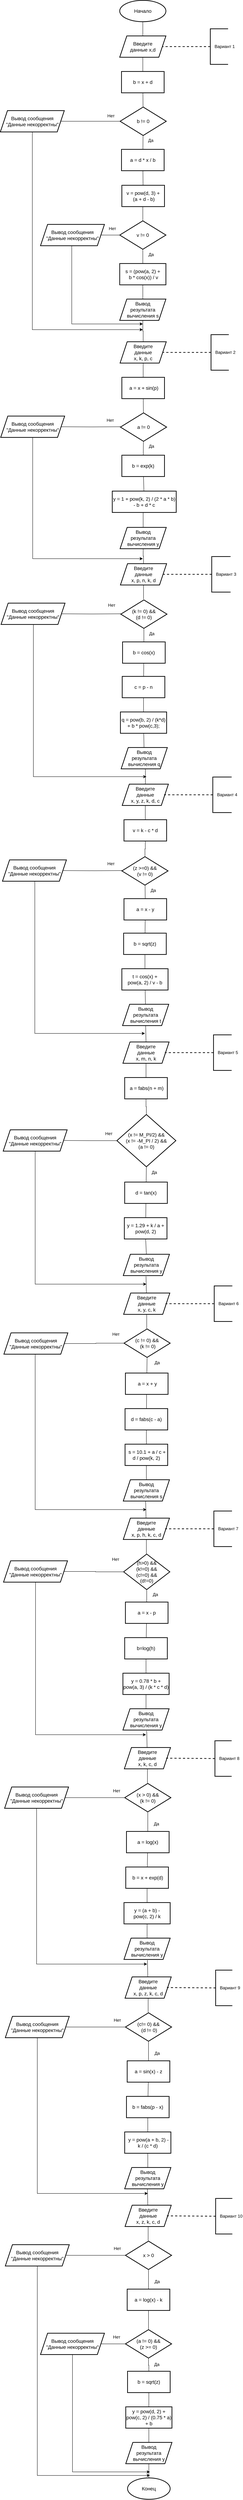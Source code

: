 <mxfile version="20.3.0" type="device" pages="2"><diagram name="Л1_Д6" id="5Eglxl-jRbRgkI5z7pzJ"><mxGraphModel dx="1813" dy="1180" grid="1" gridSize="10" guides="1" tooltips="1" connect="1" arrows="1" fold="1" page="1" pageScale="1" pageWidth="827" pageHeight="1169" math="0" shadow="0"><root><mxCell id="nio-s5s_4DE78YScBSPe-0"/><mxCell id="nio-s5s_4DE78YScBSPe-1" parent="nio-s5s_4DE78YScBSPe-0"/><mxCell id="nio-s5s_4DE78YScBSPe-7" value="s = (pow(a, 2) +&lt;br&gt;&amp;nbsp;b * cos(x)) / v" style="whiteSpace=wrap;html=1;strokeWidth=2;fontSize=14;" vertex="1" parent="nio-s5s_4DE78YScBSPe-1"><mxGeometry x="365" y="760" width="130" height="60" as="geometry"/></mxCell><mxCell id="nio-s5s_4DE78YScBSPe-2" value="" style="edgeStyle=none;rounded=0;orthogonalLoop=1;jettySize=auto;html=1;endArrow=none;endFill=0;fontSize=14;" edge="1" parent="nio-s5s_4DE78YScBSPe-1" source="nio-s5s_4DE78YScBSPe-3" target="nio-s5s_4DE78YScBSPe-5"><mxGeometry relative="1" as="geometry"/></mxCell><mxCell id="nio-s5s_4DE78YScBSPe-3" value="Начало" style="strokeWidth=2;html=1;shape=mxgraph.flowchart.start_1;whiteSpace=wrap;fontSize=14;" vertex="1" parent="nio-s5s_4DE78YScBSPe-1"><mxGeometry x="365" y="20" width="130" height="60" as="geometry"/></mxCell><mxCell id="2N0BEnXtKx2T-NSS3P3o-1" value="" style="edgeStyle=orthogonalEdgeStyle;rounded=0;orthogonalLoop=1;jettySize=auto;html=1;endArrow=none;endFill=0;" edge="1" parent="nio-s5s_4DE78YScBSPe-1" source="nio-s5s_4DE78YScBSPe-5" target="2N0BEnXtKx2T-NSS3P3o-0"><mxGeometry relative="1" as="geometry"/></mxCell><mxCell id="nio-s5s_4DE78YScBSPe-5" value="Введите&lt;br&gt;данные x,d" style="shape=parallelogram;perimeter=parallelogramPerimeter;whiteSpace=wrap;html=1;fixedSize=1;strokeWidth=2;fontSize=14;" vertex="1" parent="nio-s5s_4DE78YScBSPe-1"><mxGeometry x="365" y="120" width="130" height="60" as="geometry"/></mxCell><mxCell id="nio-s5s_4DE78YScBSPe-6" value="" style="edgeStyle=none;rounded=0;orthogonalLoop=1;jettySize=auto;html=1;endArrow=none;endFill=0;" edge="1" parent="nio-s5s_4DE78YScBSPe-1" source="nio-s5s_4DE78YScBSPe-13" target="nio-s5s_4DE78YScBSPe-7"><mxGeometry relative="1" as="geometry"><mxPoint x="447" y="988" as="sourcePoint"/></mxGeometry></mxCell><mxCell id="nio-s5s_4DE78YScBSPe-8" value="" style="edgeStyle=none;rounded=0;orthogonalLoop=1;jettySize=auto;html=1;endArrow=none;endFill=0;" edge="1" parent="nio-s5s_4DE78YScBSPe-1" source="nio-s5s_4DE78YScBSPe-7" target="nio-s5s_4DE78YScBSPe-10"><mxGeometry relative="1" as="geometry"><mxPoint x="451" y="1100" as="sourcePoint"/></mxGeometry></mxCell><mxCell id="2N0BEnXtKx2T-NSS3P3o-55" value="" style="edgeStyle=orthogonalEdgeStyle;rounded=0;orthogonalLoop=1;jettySize=auto;html=1;endArrow=none;endFill=0;" edge="1" parent="nio-s5s_4DE78YScBSPe-1" source="nio-s5s_4DE78YScBSPe-10" target="2N0BEnXtKx2T-NSS3P3o-26"><mxGeometry relative="1" as="geometry"/></mxCell><mxCell id="nio-s5s_4DE78YScBSPe-10" value="Вывод&lt;br&gt;результата вычисления&amp;nbsp;s" style="shape=parallelogram;perimeter=parallelogramPerimeter;whiteSpace=wrap;html=1;fixedSize=1;strokeWidth=2;fontSize=14;" vertex="1" parent="nio-s5s_4DE78YScBSPe-1"><mxGeometry x="365" y="860" width="130" height="60" as="geometry"/></mxCell><mxCell id="nio-s5s_4DE78YScBSPe-12" value="" style="edgeStyle=orthogonalEdgeStyle;rounded=0;orthogonalLoop=1;jettySize=auto;html=1;endArrow=none;endFill=0;" edge="1" parent="nio-s5s_4DE78YScBSPe-1" source="nio-s5s_4DE78YScBSPe-13" target="nio-s5s_4DE78YScBSPe-15"><mxGeometry relative="1" as="geometry"/></mxCell><mxCell id="nio-s5s_4DE78YScBSPe-13" value="v != 0" style="rhombus;whiteSpace=wrap;html=1;fontSize=14;strokeWidth=2;" vertex="1" parent="nio-s5s_4DE78YScBSPe-1"><mxGeometry x="365" y="640" width="130" height="80" as="geometry"/></mxCell><mxCell id="nio-s5s_4DE78YScBSPe-14" value="Да" style="text;html=1;resizable=0;autosize=1;align=center;verticalAlign=middle;points=[];fillColor=none;strokeColor=none;rounded=0;" vertex="1" parent="nio-s5s_4DE78YScBSPe-1"><mxGeometry x="433" y="720" width="40" height="30" as="geometry"/></mxCell><mxCell id="nio-s5s_4DE78YScBSPe-15" value="Вывод сообщения &quot;Данные некорректны&quot;" style="shape=parallelogram;perimeter=parallelogramPerimeter;whiteSpace=wrap;html=1;fixedSize=1;fontSize=14;strokeWidth=2;" vertex="1" parent="nio-s5s_4DE78YScBSPe-1"><mxGeometry x="142" y="650" width="180" height="60" as="geometry"/></mxCell><mxCell id="nio-s5s_4DE78YScBSPe-16" value="Нет" style="text;html=1;resizable=0;autosize=1;align=center;verticalAlign=middle;points=[];fillColor=none;strokeColor=none;rounded=0;" vertex="1" parent="nio-s5s_4DE78YScBSPe-1"><mxGeometry x="324" y="647" width="40" height="30" as="geometry"/></mxCell><mxCell id="nio-s5s_4DE78YScBSPe-17" value="" style="endArrow=classic;html=1;rounded=0;exitX=0.5;exitY=1;exitDx=0;exitDy=0;edgeStyle=orthogonalEdgeStyle;" edge="1" parent="nio-s5s_4DE78YScBSPe-1" source="nio-s5s_4DE78YScBSPe-15"><mxGeometry width="50" height="50" relative="1" as="geometry"><mxPoint x="645" y="1060" as="sourcePoint"/><mxPoint x="430" y="930" as="targetPoint"/><Array as="points"><mxPoint x="230" y="710"/><mxPoint x="230" y="930"/></Array></mxGeometry></mxCell><mxCell id="2N0BEnXtKx2T-NSS3P3o-9" value="" style="edgeStyle=none;rounded=0;orthogonalLoop=1;jettySize=auto;html=1;endArrow=none;endFill=0;" edge="1" parent="nio-s5s_4DE78YScBSPe-1" source="2N0BEnXtKx2T-NSS3P3o-0" target="2N0BEnXtKx2T-NSS3P3o-8"><mxGeometry relative="1" as="geometry"/></mxCell><mxCell id="2N0BEnXtKx2T-NSS3P3o-0" value="b = x + d" style="whiteSpace=wrap;html=1;fontSize=14;strokeWidth=2;" vertex="1" parent="nio-s5s_4DE78YScBSPe-1"><mxGeometry x="370" y="220" width="120" height="60" as="geometry"/></mxCell><mxCell id="2N0BEnXtKx2T-NSS3P3o-11" value="" style="edgeStyle=none;rounded=0;orthogonalLoop=1;jettySize=auto;html=1;endArrow=none;endFill=0;" edge="1" parent="nio-s5s_4DE78YScBSPe-1" source="2N0BEnXtKx2T-NSS3P3o-3" target="2N0BEnXtKx2T-NSS3P3o-5"><mxGeometry relative="1" as="geometry"/></mxCell><mxCell id="2N0BEnXtKx2T-NSS3P3o-3" value="a = d * x / b" style="whiteSpace=wrap;html=1;fontSize=14;strokeWidth=2;" vertex="1" parent="nio-s5s_4DE78YScBSPe-1"><mxGeometry x="370" y="439" width="120" height="60" as="geometry"/></mxCell><mxCell id="2N0BEnXtKx2T-NSS3P3o-7" value="" style="rounded=0;orthogonalLoop=1;jettySize=auto;html=1;endArrow=none;endFill=0;exitX=0.5;exitY=1;exitDx=0;exitDy=0;entryX=0.5;entryY=0;entryDx=0;entryDy=0;" edge="1" parent="nio-s5s_4DE78YScBSPe-1"><mxGeometry relative="1" as="geometry"><mxPoint x="430" y="600.0" as="sourcePoint"/><mxPoint x="430" y="640.0" as="targetPoint"/></mxGeometry></mxCell><mxCell id="2N0BEnXtKx2T-NSS3P3o-5" value="v = pow(d, 3) +&lt;br&gt;&amp;nbsp;(a + d - b)" style="whiteSpace=wrap;html=1;fontSize=14;strokeWidth=2;" vertex="1" parent="nio-s5s_4DE78YScBSPe-1"><mxGeometry x="371" y="540" width="120" height="60" as="geometry"/></mxCell><mxCell id="2N0BEnXtKx2T-NSS3P3o-10" value="" style="edgeStyle=none;rounded=0;orthogonalLoop=1;jettySize=auto;html=1;endArrow=none;endFill=0;" edge="1" parent="nio-s5s_4DE78YScBSPe-1" source="2N0BEnXtKx2T-NSS3P3o-8" target="2N0BEnXtKx2T-NSS3P3o-3"><mxGeometry relative="1" as="geometry"/></mxCell><mxCell id="2N0BEnXtKx2T-NSS3P3o-8" value="b != 0" style="rhombus;whiteSpace=wrap;html=1;fontSize=14;strokeWidth=2;" vertex="1" parent="nio-s5s_4DE78YScBSPe-1"><mxGeometry x="366" y="320" width="130" height="80" as="geometry"/></mxCell><mxCell id="2N0BEnXtKx2T-NSS3P3o-12" value="Вывод сообщения &quot;Данные некорректны&quot;" style="shape=parallelogram;perimeter=parallelogramPerimeter;whiteSpace=wrap;html=1;fixedSize=1;fontSize=14;strokeWidth=2;" vertex="1" parent="nio-s5s_4DE78YScBSPe-1"><mxGeometry x="29" y="330" width="180" height="60" as="geometry"/></mxCell><mxCell id="2N0BEnXtKx2T-NSS3P3o-16" value="Да" style="text;html=1;resizable=0;autosize=1;align=center;verticalAlign=middle;points=[];fillColor=none;strokeColor=none;rounded=0;" vertex="1" parent="nio-s5s_4DE78YScBSPe-1"><mxGeometry x="432" y="399" width="40" height="30" as="geometry"/></mxCell><mxCell id="2N0BEnXtKx2T-NSS3P3o-17" value="" style="endArrow=classic;html=1;rounded=0;exitX=0.5;exitY=1;exitDx=0;exitDy=0;edgeStyle=orthogonalEdgeStyle;" edge="1" parent="nio-s5s_4DE78YScBSPe-1" source="2N0BEnXtKx2T-NSS3P3o-12"><mxGeometry width="50" height="50" relative="1" as="geometry"><mxPoint x="119.0" y="396" as="sourcePoint"/><mxPoint x="430" y="946" as="targetPoint"/><Array as="points"><mxPoint x="119" y="946"/></Array></mxGeometry></mxCell><mxCell id="2N0BEnXtKx2T-NSS3P3o-22" value="Нет" style="text;html=1;resizable=0;autosize=1;align=center;verticalAlign=middle;points=[];fillColor=none;strokeColor=none;rounded=0;" vertex="1" parent="nio-s5s_4DE78YScBSPe-1"><mxGeometry x="320" y="330" width="40" height="30" as="geometry"/></mxCell><mxCell id="2N0BEnXtKx2T-NSS3P3o-23" value="" style="edgeStyle=orthogonalEdgeStyle;rounded=0;orthogonalLoop=1;jettySize=auto;html=1;endArrow=none;endFill=0;exitX=0;exitY=0.5;exitDx=0;exitDy=0;entryX=1;entryY=0.5;entryDx=0;entryDy=0;" edge="1" parent="nio-s5s_4DE78YScBSPe-1" source="2N0BEnXtKx2T-NSS3P3o-8" target="2N0BEnXtKx2T-NSS3P3o-12"><mxGeometry relative="1" as="geometry"><mxPoint x="510.5" y="480" as="sourcePoint"/><mxPoint x="577.5" y="480" as="targetPoint"/></mxGeometry></mxCell><mxCell id="2N0BEnXtKx2T-NSS3P3o-25" value="" style="edgeStyle=orthogonalEdgeStyle;rounded=0;orthogonalLoop=1;jettySize=auto;html=1;endArrow=none;endFill=0;" edge="1" parent="nio-s5s_4DE78YScBSPe-1" source="2N0BEnXtKx2T-NSS3P3o-26" target="2N0BEnXtKx2T-NSS3P3o-37"><mxGeometry relative="1" as="geometry"/></mxCell><mxCell id="2N0BEnXtKx2T-NSS3P3o-26" value="Введите&lt;br&gt;данные &lt;br&gt;x, k, p, c" style="shape=parallelogram;perimeter=parallelogramPerimeter;whiteSpace=wrap;html=1;fixedSize=1;strokeWidth=2;fontSize=14;" vertex="1" parent="nio-s5s_4DE78YScBSPe-1"><mxGeometry x="366" y="980" width="130" height="60" as="geometry"/></mxCell><mxCell id="2N0BEnXtKx2T-NSS3P3o-28" value="" style="edgeStyle=none;rounded=0;orthogonalLoop=1;jettySize=auto;html=1;endArrow=none;endFill=0;exitX=0.483;exitY=1;exitDx=0;exitDy=0;exitPerimeter=0;" edge="1" parent="nio-s5s_4DE78YScBSPe-1" source="2N0BEnXtKx2T-NSS3P3o-41" target="2N0BEnXtKx2T-NSS3P3o-29"><mxGeometry relative="1" as="geometry"><mxPoint x="431" y="1462" as="sourcePoint"/></mxGeometry></mxCell><mxCell id="2N0BEnXtKx2T-NSS3P3o-82" value="" style="edgeStyle=orthogonalEdgeStyle;rounded=0;orthogonalLoop=1;jettySize=auto;html=1;endArrow=none;endFill=0;" edge="1" parent="nio-s5s_4DE78YScBSPe-1" source="2N0BEnXtKx2T-NSS3P3o-29" target="2N0BEnXtKx2T-NSS3P3o-65"><mxGeometry relative="1" as="geometry"/></mxCell><mxCell id="2N0BEnXtKx2T-NSS3P3o-29" value="Вывод&lt;br&gt;результата вычисления y" style="shape=parallelogram;perimeter=parallelogramPerimeter;whiteSpace=wrap;html=1;fixedSize=1;strokeWidth=2;fontSize=14;" vertex="1" parent="nio-s5s_4DE78YScBSPe-1"><mxGeometry x="366" y="1502" width="130" height="60" as="geometry"/></mxCell><mxCell id="2N0BEnXtKx2T-NSS3P3o-36" value="" style="edgeStyle=none;rounded=0;orthogonalLoop=1;jettySize=auto;html=1;endArrow=none;endFill=0;" edge="1" parent="nio-s5s_4DE78YScBSPe-1" source="2N0BEnXtKx2T-NSS3P3o-37" target="2N0BEnXtKx2T-NSS3P3o-43"><mxGeometry relative="1" as="geometry"/></mxCell><mxCell id="2N0BEnXtKx2T-NSS3P3o-37" value="&amp;nbsp;a = x + sin(p)" style="whiteSpace=wrap;html=1;fontSize=14;strokeWidth=2;" vertex="1" parent="nio-s5s_4DE78YScBSPe-1"><mxGeometry x="371" y="1080" width="120" height="60" as="geometry"/></mxCell><mxCell id="2N0BEnXtKx2T-NSS3P3o-38" value="" style="edgeStyle=none;rounded=0;orthogonalLoop=1;jettySize=auto;html=1;endArrow=none;endFill=0;" edge="1" parent="nio-s5s_4DE78YScBSPe-1" source="2N0BEnXtKx2T-NSS3P3o-39" target="2N0BEnXtKx2T-NSS3P3o-41"><mxGeometry relative="1" as="geometry"/></mxCell><mxCell id="2N0BEnXtKx2T-NSS3P3o-39" value="b = exp(k)" style="whiteSpace=wrap;html=1;fontSize=14;strokeWidth=2;" vertex="1" parent="nio-s5s_4DE78YScBSPe-1"><mxGeometry x="371" y="1299" width="120" height="60" as="geometry"/></mxCell><mxCell id="2N0BEnXtKx2T-NSS3P3o-41" value="y = 1 + pow(k, 2) / (2 * a * b) - b + d * c" style="whiteSpace=wrap;html=1;fontSize=14;strokeWidth=2;" vertex="1" parent="nio-s5s_4DE78YScBSPe-1"><mxGeometry x="344" y="1400" width="180" height="60" as="geometry"/></mxCell><mxCell id="2N0BEnXtKx2T-NSS3P3o-42" value="" style="edgeStyle=none;rounded=0;orthogonalLoop=1;jettySize=auto;html=1;endArrow=none;endFill=0;" edge="1" parent="nio-s5s_4DE78YScBSPe-1" source="2N0BEnXtKx2T-NSS3P3o-43" target="2N0BEnXtKx2T-NSS3P3o-39"><mxGeometry relative="1" as="geometry"/></mxCell><mxCell id="2N0BEnXtKx2T-NSS3P3o-43" value="a != 0" style="rhombus;whiteSpace=wrap;html=1;fontSize=14;strokeWidth=2;" vertex="1" parent="nio-s5s_4DE78YScBSPe-1"><mxGeometry x="367" y="1180" width="130" height="80" as="geometry"/></mxCell><mxCell id="2N0BEnXtKx2T-NSS3P3o-45" value="Да" style="text;html=1;resizable=0;autosize=1;align=center;verticalAlign=middle;points=[];fillColor=none;strokeColor=none;rounded=0;" vertex="1" parent="nio-s5s_4DE78YScBSPe-1"><mxGeometry x="434" y="1259" width="40" height="30" as="geometry"/></mxCell><mxCell id="2N0BEnXtKx2T-NSS3P3o-51" value="&amp;nbsp; &amp;nbsp;Вариант 1" style="strokeWidth=2;html=1;shape=mxgraph.flowchart.annotation_1;align=left;pointerEvents=1;" vertex="1" parent="nio-s5s_4DE78YScBSPe-1"><mxGeometry x="620" y="100" width="50" height="100" as="geometry"/></mxCell><mxCell id="2N0BEnXtKx2T-NSS3P3o-52" style="edgeStyle=none;rounded=0;orthogonalLoop=1;jettySize=auto;html=1;exitX=0.5;exitY=0;exitDx=0;exitDy=0;exitPerimeter=0;endArrow=none;endFill=0;" edge="1" parent="nio-s5s_4DE78YScBSPe-1" source="2N0BEnXtKx2T-NSS3P3o-51" target="2N0BEnXtKx2T-NSS3P3o-51"><mxGeometry relative="1" as="geometry"/></mxCell><mxCell id="2N0BEnXtKx2T-NSS3P3o-54" value="" style="endArrow=none;dashed=1;html=1;strokeWidth=2;rounded=0;entryX=1;entryY=0.5;entryDx=0;entryDy=0;exitX=0;exitY=0.5;exitDx=0;exitDy=0;exitPerimeter=0;" edge="1" parent="nio-s5s_4DE78YScBSPe-1" source="2N0BEnXtKx2T-NSS3P3o-51" target="nio-s5s_4DE78YScBSPe-5"><mxGeometry width="50" height="50" relative="1" as="geometry"><mxPoint x="250" y="460" as="sourcePoint"/><mxPoint x="300" y="410" as="targetPoint"/></mxGeometry></mxCell><mxCell id="2N0BEnXtKx2T-NSS3P3o-56" value="&amp;nbsp; &amp;nbsp;Вариант 2" style="strokeWidth=2;html=1;shape=mxgraph.flowchart.annotation_1;align=left;pointerEvents=1;" vertex="1" parent="nio-s5s_4DE78YScBSPe-1"><mxGeometry x="622" y="960" width="50" height="100" as="geometry"/></mxCell><mxCell id="2N0BEnXtKx2T-NSS3P3o-57" value="" style="endArrow=none;dashed=1;html=1;strokeWidth=2;rounded=0;entryX=1;entryY=0.5;entryDx=0;entryDy=0;exitX=0;exitY=0.5;exitDx=0;exitDy=0;exitPerimeter=0;" edge="1" parent="nio-s5s_4DE78YScBSPe-1" source="2N0BEnXtKx2T-NSS3P3o-56"><mxGeometry width="50" height="50" relative="1" as="geometry"><mxPoint x="251" y="1320" as="sourcePoint"/><mxPoint x="486" y="1010" as="targetPoint"/></mxGeometry></mxCell><mxCell id="2N0BEnXtKx2T-NSS3P3o-58" value="Вывод сообщения &quot;Данные некорректны&quot;" style="shape=parallelogram;perimeter=parallelogramPerimeter;whiteSpace=wrap;html=1;fixedSize=1;fontSize=14;strokeWidth=2;" vertex="1" parent="nio-s5s_4DE78YScBSPe-1"><mxGeometry x="30" y="1189" width="180" height="60" as="geometry"/></mxCell><mxCell id="2N0BEnXtKx2T-NSS3P3o-59" value="" style="endArrow=classic;html=1;rounded=0;exitX=0.5;exitY=1;exitDx=0;exitDy=0;edgeStyle=orthogonalEdgeStyle;" edge="1" parent="nio-s5s_4DE78YScBSPe-1" source="2N0BEnXtKx2T-NSS3P3o-58"><mxGeometry width="50" height="50" relative="1" as="geometry"><mxPoint x="120.0" y="1255" as="sourcePoint"/><mxPoint x="430" y="1590" as="targetPoint"/><Array as="points"><mxPoint x="120" y="1590"/></Array></mxGeometry></mxCell><mxCell id="2N0BEnXtKx2T-NSS3P3o-60" value="" style="edgeStyle=orthogonalEdgeStyle;rounded=0;orthogonalLoop=1;jettySize=auto;html=1;endArrow=none;endFill=0;exitX=0;exitY=0.5;exitDx=0;exitDy=0;entryX=1;entryY=0.5;entryDx=0;entryDy=0;" edge="1" parent="nio-s5s_4DE78YScBSPe-1" target="2N0BEnXtKx2T-NSS3P3o-58"><mxGeometry relative="1" as="geometry"><mxPoint x="367" y="1219" as="sourcePoint"/><mxPoint x="578.5" y="1339" as="targetPoint"/></mxGeometry></mxCell><mxCell id="2N0BEnXtKx2T-NSS3P3o-61" value="Нет" style="text;html=1;resizable=0;autosize=1;align=center;verticalAlign=middle;points=[];fillColor=none;strokeColor=none;rounded=0;" vertex="1" parent="nio-s5s_4DE78YScBSPe-1"><mxGeometry x="318" y="1186" width="40" height="30" as="geometry"/></mxCell><mxCell id="2N0BEnXtKx2T-NSS3P3o-63" value="q = pow(b, 2) / (k*d) + b * pow(c,3);" style="whiteSpace=wrap;html=1;strokeWidth=2;fontSize=14;" vertex="1" parent="nio-s5s_4DE78YScBSPe-1"><mxGeometry x="367" y="2021" width="130" height="60" as="geometry"/></mxCell><mxCell id="2N0BEnXtKx2T-NSS3P3o-64" value="" style="edgeStyle=orthogonalEdgeStyle;rounded=0;orthogonalLoop=1;jettySize=auto;html=1;endArrow=none;endFill=0;" edge="1" parent="nio-s5s_4DE78YScBSPe-1" source="2N0BEnXtKx2T-NSS3P3o-65"><mxGeometry relative="1" as="geometry"><mxPoint x="432" y="1704" as="targetPoint"/></mxGeometry></mxCell><mxCell id="2N0BEnXtKx2T-NSS3P3o-65" value="Введите&lt;br&gt;данные &lt;br&gt;x, p, n, k, d" style="shape=parallelogram;perimeter=parallelogramPerimeter;whiteSpace=wrap;html=1;fixedSize=1;strokeWidth=2;fontSize=14;" vertex="1" parent="nio-s5s_4DE78YScBSPe-1"><mxGeometry x="367" y="1604" width="130" height="60" as="geometry"/></mxCell><mxCell id="2N0BEnXtKx2T-NSS3P3o-66" value="" style="edgeStyle=none;rounded=0;orthogonalLoop=1;jettySize=auto;html=1;endArrow=none;endFill=0;" edge="1" parent="nio-s5s_4DE78YScBSPe-1" source="2N0BEnXtKx2T-NSS3P3o-63" target="2N0BEnXtKx2T-NSS3P3o-67"><mxGeometry relative="1" as="geometry"><mxPoint x="453" y="2481" as="sourcePoint"/></mxGeometry></mxCell><mxCell id="2N0BEnXtKx2T-NSS3P3o-102" value="" style="edgeStyle=orthogonalEdgeStyle;rounded=0;orthogonalLoop=1;jettySize=auto;html=1;endArrow=none;endFill=0;" edge="1" parent="nio-s5s_4DE78YScBSPe-1" target="2N0BEnXtKx2T-NSS3P3o-86"><mxGeometry relative="1" as="geometry"><mxPoint x="437.067" y="2181" as="sourcePoint"/></mxGeometry></mxCell><mxCell id="2N0BEnXtKx2T-NSS3P3o-67" value="Вывод&lt;br&gt;результата вычисления q" style="shape=parallelogram;perimeter=parallelogramPerimeter;whiteSpace=wrap;html=1;fixedSize=1;strokeWidth=2;fontSize=14;" vertex="1" parent="nio-s5s_4DE78YScBSPe-1"><mxGeometry x="369" y="2121" width="130" height="60" as="geometry"/></mxCell><mxCell id="2N0BEnXtKx2T-NSS3P3o-70" value="" style="edgeStyle=none;rounded=0;orthogonalLoop=1;jettySize=auto;html=1;endArrow=none;endFill=0;" edge="1" parent="nio-s5s_4DE78YScBSPe-1" source="2N0BEnXtKx2T-NSS3P3o-71" target="2N0BEnXtKx2T-NSS3P3o-73"><mxGeometry relative="1" as="geometry"/></mxCell><mxCell id="2N0BEnXtKx2T-NSS3P3o-71" value="b = cos(x)" style="whiteSpace=wrap;html=1;fontSize=14;strokeWidth=2;" vertex="1" parent="nio-s5s_4DE78YScBSPe-1"><mxGeometry x="373" y="1824" width="120" height="60" as="geometry"/></mxCell><mxCell id="2N0BEnXtKx2T-NSS3P3o-72" value="" style="rounded=0;orthogonalLoop=1;jettySize=auto;html=1;endArrow=none;endFill=0;exitX=0.5;exitY=1;exitDx=0;exitDy=0;entryX=0.5;entryY=0;entryDx=0;entryDy=0;" edge="1" parent="nio-s5s_4DE78YScBSPe-1"><mxGeometry relative="1" as="geometry"><mxPoint x="432.0" y="1981" as="sourcePoint"/><mxPoint x="432.0" y="2021" as="targetPoint"/></mxGeometry></mxCell><mxCell id="2N0BEnXtKx2T-NSS3P3o-73" value="c = p - n" style="whiteSpace=wrap;html=1;fontSize=14;strokeWidth=2;" vertex="1" parent="nio-s5s_4DE78YScBSPe-1"><mxGeometry x="372" y="1921" width="120" height="60" as="geometry"/></mxCell><mxCell id="2N0BEnXtKx2T-NSS3P3o-74" value="" style="edgeStyle=none;rounded=0;orthogonalLoop=1;jettySize=auto;html=1;endArrow=none;endFill=0;" edge="1" parent="nio-s5s_4DE78YScBSPe-1" source="2N0BEnXtKx2T-NSS3P3o-75" target="2N0BEnXtKx2T-NSS3P3o-71"><mxGeometry relative="1" as="geometry"/></mxCell><mxCell id="2N0BEnXtKx2T-NSS3P3o-75" value="(k != 0) &amp;amp;&amp;amp; &lt;br&gt;(d != 0)" style="rhombus;whiteSpace=wrap;html=1;fontSize=14;strokeWidth=2;" vertex="1" parent="nio-s5s_4DE78YScBSPe-1"><mxGeometry x="368" y="1706" width="130" height="80" as="geometry"/></mxCell><mxCell id="2N0BEnXtKx2T-NSS3P3o-76" value="Да" style="text;html=1;resizable=0;autosize=1;align=center;verticalAlign=middle;points=[];fillColor=none;strokeColor=none;rounded=0;" vertex="1" parent="nio-s5s_4DE78YScBSPe-1"><mxGeometry x="435" y="1786" width="40" height="30" as="geometry"/></mxCell><mxCell id="2N0BEnXtKx2T-NSS3P3o-77" value="&amp;nbsp; &amp;nbsp;Вариант 3" style="strokeWidth=2;html=1;shape=mxgraph.flowchart.annotation_1;align=left;pointerEvents=1;" vertex="1" parent="nio-s5s_4DE78YScBSPe-1"><mxGeometry x="624" y="1584" width="53" height="100" as="geometry"/></mxCell><mxCell id="2N0BEnXtKx2T-NSS3P3o-78" value="" style="endArrow=none;dashed=1;html=1;strokeWidth=2;rounded=0;entryX=1;entryY=0.5;entryDx=0;entryDy=0;exitX=0;exitY=0.5;exitDx=0;exitDy=0;exitPerimeter=0;" edge="1" parent="nio-s5s_4DE78YScBSPe-1" source="2N0BEnXtKx2T-NSS3P3o-77"><mxGeometry width="50" height="50" relative="1" as="geometry"><mxPoint x="252" y="1944" as="sourcePoint"/><mxPoint x="487" y="1634.0" as="targetPoint"/></mxGeometry></mxCell><mxCell id="2N0BEnXtKx2T-NSS3P3o-79" value="Вывод сообщения &quot;Данные некорректны&quot;" style="shape=parallelogram;perimeter=parallelogramPerimeter;whiteSpace=wrap;html=1;fixedSize=1;fontSize=14;strokeWidth=2;" vertex="1" parent="nio-s5s_4DE78YScBSPe-1"><mxGeometry x="31" y="1715" width="180" height="60" as="geometry"/></mxCell><mxCell id="2N0BEnXtKx2T-NSS3P3o-80" value="" style="edgeStyle=orthogonalEdgeStyle;rounded=0;orthogonalLoop=1;jettySize=auto;html=1;endArrow=none;endFill=0;exitX=0;exitY=0.5;exitDx=0;exitDy=0;entryX=1;entryY=0.5;entryDx=0;entryDy=0;" edge="1" parent="nio-s5s_4DE78YScBSPe-1" target="2N0BEnXtKx2T-NSS3P3o-79"><mxGeometry relative="1" as="geometry"><mxPoint x="368" y="1745" as="sourcePoint"/><mxPoint x="579.5" y="1865" as="targetPoint"/></mxGeometry></mxCell><mxCell id="2N0BEnXtKx2T-NSS3P3o-81" value="Нет" style="text;html=1;resizable=0;autosize=1;align=center;verticalAlign=middle;points=[];fillColor=none;strokeColor=none;rounded=0;" vertex="1" parent="nio-s5s_4DE78YScBSPe-1"><mxGeometry x="322" y="1706" width="40" height="30" as="geometry"/></mxCell><mxCell id="2N0BEnXtKx2T-NSS3P3o-83" value="" style="endArrow=classic;html=1;rounded=0;exitX=0.5;exitY=1;exitDx=0;exitDy=0;edgeStyle=orthogonalEdgeStyle;" edge="1" parent="nio-s5s_4DE78YScBSPe-1" source="2N0BEnXtKx2T-NSS3P3o-79"><mxGeometry width="50" height="50" relative="1" as="geometry"><mxPoint x="122.0" y="1762" as="sourcePoint"/><mxPoint x="440" y="2203" as="targetPoint"/><Array as="points"><mxPoint x="122" y="2203"/></Array></mxGeometry></mxCell><mxCell id="2N0BEnXtKx2T-NSS3P3o-84" value="t = cos(x) + &lt;br&gt;pow(a, 2) / v - b" style="whiteSpace=wrap;html=1;strokeWidth=2;fontSize=14;" vertex="1" parent="nio-s5s_4DE78YScBSPe-1"><mxGeometry x="371" y="2743" width="130" height="60" as="geometry"/></mxCell><mxCell id="h-tjNB6rPnD50_ODz9Am-1" value="" style="edgeStyle=orthogonalEdgeStyle;rounded=0;orthogonalLoop=1;jettySize=auto;html=1;endArrow=none;endFill=0;" edge="1" parent="nio-s5s_4DE78YScBSPe-1" source="2N0BEnXtKx2T-NSS3P3o-86" target="h-tjNB6rPnD50_ODz9Am-0"><mxGeometry relative="1" as="geometry"/></mxCell><mxCell id="2N0BEnXtKx2T-NSS3P3o-86" value="Введите&lt;br&gt;данные &lt;br&gt;x, y, z, k, d, c" style="shape=parallelogram;perimeter=parallelogramPerimeter;whiteSpace=wrap;html=1;fixedSize=1;strokeWidth=2;fontSize=14;" vertex="1" parent="nio-s5s_4DE78YScBSPe-1"><mxGeometry x="372" y="2224" width="130" height="60" as="geometry"/></mxCell><mxCell id="2N0BEnXtKx2T-NSS3P3o-87" value="" style="edgeStyle=none;rounded=0;orthogonalLoop=1;jettySize=auto;html=1;endArrow=none;endFill=0;" edge="1" parent="nio-s5s_4DE78YScBSPe-1" source="2N0BEnXtKx2T-NSS3P3o-84" target="2N0BEnXtKx2T-NSS3P3o-88"><mxGeometry relative="1" as="geometry"><mxPoint x="457" y="3203" as="sourcePoint"/></mxGeometry></mxCell><mxCell id="2N0BEnXtKx2T-NSS3P3o-88" value="Вывод&lt;br&gt;результата вычисления t" style="shape=parallelogram;perimeter=parallelogramPerimeter;whiteSpace=wrap;html=1;fixedSize=1;strokeWidth=2;fontSize=14;" vertex="1" parent="nio-s5s_4DE78YScBSPe-1"><mxGeometry x="373" y="2843" width="130" height="60" as="geometry"/></mxCell><mxCell id="2N0BEnXtKx2T-NSS3P3o-89" value="" style="edgeStyle=none;rounded=0;orthogonalLoop=1;jettySize=auto;html=1;endArrow=none;endFill=0;" edge="1" parent="nio-s5s_4DE78YScBSPe-1" source="2N0BEnXtKx2T-NSS3P3o-90" target="2N0BEnXtKx2T-NSS3P3o-92"><mxGeometry relative="1" as="geometry"/></mxCell><mxCell id="2N0BEnXtKx2T-NSS3P3o-90" value="a = x - y" style="whiteSpace=wrap;html=1;fontSize=14;strokeWidth=2;" vertex="1" parent="nio-s5s_4DE78YScBSPe-1"><mxGeometry x="377" y="2546" width="120" height="60" as="geometry"/></mxCell><mxCell id="2N0BEnXtKx2T-NSS3P3o-91" value="" style="rounded=0;orthogonalLoop=1;jettySize=auto;html=1;endArrow=none;endFill=0;exitX=0.5;exitY=1;exitDx=0;exitDy=0;entryX=0.5;entryY=0;entryDx=0;entryDy=0;" edge="1" parent="nio-s5s_4DE78YScBSPe-1"><mxGeometry relative="1" as="geometry"><mxPoint x="436.0" y="2703" as="sourcePoint"/><mxPoint x="436.0" y="2743" as="targetPoint"/></mxGeometry></mxCell><mxCell id="2N0BEnXtKx2T-NSS3P3o-92" value="b = sqrt(z)" style="whiteSpace=wrap;html=1;fontSize=14;strokeWidth=2;" vertex="1" parent="nio-s5s_4DE78YScBSPe-1"><mxGeometry x="376" y="2643" width="120" height="60" as="geometry"/></mxCell><mxCell id="2N0BEnXtKx2T-NSS3P3o-93" value="" style="edgeStyle=none;rounded=0;orthogonalLoop=1;jettySize=auto;html=1;endArrow=none;endFill=0;" edge="1" parent="nio-s5s_4DE78YScBSPe-1" source="2N0BEnXtKx2T-NSS3P3o-94" target="2N0BEnXtKx2T-NSS3P3o-90"><mxGeometry relative="1" as="geometry"/></mxCell><mxCell id="2N0BEnXtKx2T-NSS3P3o-94" value="(z &amp;gt;=0) &amp;amp;&amp;amp; &lt;br&gt;(v != 0)" style="rhombus;whiteSpace=wrap;html=1;fontSize=14;strokeWidth=2;" vertex="1" parent="nio-s5s_4DE78YScBSPe-1"><mxGeometry x="371" y="2428" width="130" height="80" as="geometry"/></mxCell><mxCell id="2N0BEnXtKx2T-NSS3P3o-95" value="Да" style="text;html=1;resizable=0;autosize=1;align=center;verticalAlign=middle;points=[];fillColor=none;strokeColor=none;rounded=0;" vertex="1" parent="nio-s5s_4DE78YScBSPe-1"><mxGeometry x="439" y="2508" width="40" height="30" as="geometry"/></mxCell><mxCell id="2N0BEnXtKx2T-NSS3P3o-96" value="&amp;nbsp; &amp;nbsp;Вариант 4&amp;nbsp;" style="strokeWidth=2;html=1;shape=mxgraph.flowchart.annotation_1;align=left;pointerEvents=1;" vertex="1" parent="nio-s5s_4DE78YScBSPe-1"><mxGeometry x="627" y="2204" width="53" height="100" as="geometry"/></mxCell><mxCell id="2N0BEnXtKx2T-NSS3P3o-97" value="" style="endArrow=none;dashed=1;html=1;strokeWidth=2;rounded=0;entryX=1;entryY=0.5;entryDx=0;entryDy=0;exitX=0;exitY=0.5;exitDx=0;exitDy=0;exitPerimeter=0;" edge="1" parent="nio-s5s_4DE78YScBSPe-1" source="2N0BEnXtKx2T-NSS3P3o-96"><mxGeometry width="50" height="50" relative="1" as="geometry"><mxPoint x="255" y="2564" as="sourcePoint"/><mxPoint x="490" y="2254" as="targetPoint"/></mxGeometry></mxCell><mxCell id="2N0BEnXtKx2T-NSS3P3o-98" value="Вывод сообщения &quot;Данные некорректны&quot;" style="shape=parallelogram;perimeter=parallelogramPerimeter;whiteSpace=wrap;html=1;fixedSize=1;fontSize=14;strokeWidth=2;" vertex="1" parent="nio-s5s_4DE78YScBSPe-1"><mxGeometry x="35" y="2437" width="180" height="60" as="geometry"/></mxCell><mxCell id="2N0BEnXtKx2T-NSS3P3o-99" value="" style="edgeStyle=orthogonalEdgeStyle;rounded=0;orthogonalLoop=1;jettySize=auto;html=1;endArrow=none;endFill=0;exitX=0;exitY=0.5;exitDx=0;exitDy=0;entryX=1;entryY=0.5;entryDx=0;entryDy=0;" edge="1" parent="nio-s5s_4DE78YScBSPe-1" target="2N0BEnXtKx2T-NSS3P3o-98"><mxGeometry relative="1" as="geometry"><mxPoint x="372" y="2467" as="sourcePoint"/><mxPoint x="583.5" y="2587" as="targetPoint"/></mxGeometry></mxCell><mxCell id="2N0BEnXtKx2T-NSS3P3o-100" value="Нет" style="text;html=1;resizable=0;autosize=1;align=center;verticalAlign=middle;points=[];fillColor=none;strokeColor=none;rounded=0;" vertex="1" parent="nio-s5s_4DE78YScBSPe-1"><mxGeometry x="320" y="2433" width="40" height="30" as="geometry"/></mxCell><mxCell id="2N0BEnXtKx2T-NSS3P3o-101" value="" style="endArrow=classic;html=1;rounded=0;exitX=0.5;exitY=1;exitDx=0;exitDy=0;edgeStyle=orthogonalEdgeStyle;" edge="1" parent="nio-s5s_4DE78YScBSPe-1" source="2N0BEnXtKx2T-NSS3P3o-98"><mxGeometry width="50" height="50" relative="1" as="geometry"><mxPoint x="126.0" y="2484" as="sourcePoint"/><mxPoint x="436.0" y="2925" as="targetPoint"/><Array as="points"><mxPoint x="126" y="2925"/></Array></mxGeometry></mxCell><mxCell id="h-tjNB6rPnD50_ODz9Am-2" value="" style="edgeStyle=orthogonalEdgeStyle;rounded=0;orthogonalLoop=1;jettySize=auto;html=1;endArrow=none;endFill=0;" edge="1" parent="nio-s5s_4DE78YScBSPe-1" source="h-tjNB6rPnD50_ODz9Am-0" target="2N0BEnXtKx2T-NSS3P3o-94"><mxGeometry relative="1" as="geometry"/></mxCell><mxCell id="h-tjNB6rPnD50_ODz9Am-0" value="v = k - c * d" style="whiteSpace=wrap;html=1;fontSize=14;strokeWidth=2;" vertex="1" parent="nio-s5s_4DE78YScBSPe-1"><mxGeometry x="377" y="2324" width="120" height="60" as="geometry"/></mxCell><mxCell id="h-tjNB6rPnD50_ODz9Am-3" value="" style="rounded=0;orthogonalLoop=1;jettySize=auto;html=1;endArrow=none;endFill=0;exitX=0.5;exitY=1;exitDx=0;exitDy=0;" edge="1" parent="nio-s5s_4DE78YScBSPe-1"><mxGeometry relative="1" as="geometry"><mxPoint x="438" y="2902" as="sourcePoint"/><mxPoint x="439" y="2948" as="targetPoint"/></mxGeometry></mxCell><mxCell id="h-tjNB6rPnD50_ODz9Am-5" value="" style="edgeStyle=orthogonalEdgeStyle;rounded=0;orthogonalLoop=1;jettySize=auto;html=1;endArrow=none;endFill=0;" edge="1" parent="nio-s5s_4DE78YScBSPe-1" source="h-tjNB6rPnD50_ODz9Am-6" target="h-tjNB6rPnD50_ODz9Am-23"><mxGeometry relative="1" as="geometry"/></mxCell><mxCell id="h-tjNB6rPnD50_ODz9Am-6" value="Введите&lt;br&gt;данные &lt;br&gt;x, m, n, k" style="shape=parallelogram;perimeter=parallelogramPerimeter;whiteSpace=wrap;html=1;fixedSize=1;strokeWidth=2;fontSize=14;" vertex="1" parent="nio-s5s_4DE78YScBSPe-1"><mxGeometry x="374" y="2949" width="130" height="60" as="geometry"/></mxCell><mxCell id="h-tjNB6rPnD50_ODz9Am-8" value="Вывод&lt;br&gt;результата вычисления y" style="shape=parallelogram;perimeter=parallelogramPerimeter;whiteSpace=wrap;html=1;fixedSize=1;strokeWidth=2;fontSize=14;" vertex="1" parent="nio-s5s_4DE78YScBSPe-1"><mxGeometry x="375" y="3546" width="130" height="60" as="geometry"/></mxCell><mxCell id="h-tjNB6rPnD50_ODz9Am-9" value="" style="edgeStyle=none;rounded=0;orthogonalLoop=1;jettySize=auto;html=1;endArrow=none;endFill=0;" edge="1" parent="nio-s5s_4DE78YScBSPe-1" source="h-tjNB6rPnD50_ODz9Am-10" target="h-tjNB6rPnD50_ODz9Am-12"><mxGeometry relative="1" as="geometry"/></mxCell><mxCell id="h-tjNB6rPnD50_ODz9Am-10" value="d = tan(x)" style="whiteSpace=wrap;html=1;fontSize=14;strokeWidth=2;" vertex="1" parent="nio-s5s_4DE78YScBSPe-1"><mxGeometry x="379" y="3343" width="120" height="60" as="geometry"/></mxCell><mxCell id="h-tjNB6rPnD50_ODz9Am-12" value="y = 1.29 + k / a + pow(d, 2)" style="whiteSpace=wrap;html=1;fontSize=14;strokeWidth=2;" vertex="1" parent="nio-s5s_4DE78YScBSPe-1"><mxGeometry x="378" y="3443" width="120" height="60" as="geometry"/></mxCell><mxCell id="h-tjNB6rPnD50_ODz9Am-13" value="" style="edgeStyle=none;rounded=0;orthogonalLoop=1;jettySize=auto;html=1;endArrow=none;endFill=0;exitX=0.5;exitY=1;exitDx=0;exitDy=0;" edge="1" parent="nio-s5s_4DE78YScBSPe-1" source="h-tjNB6rPnD50_ODz9Am-14" target="h-tjNB6rPnD50_ODz9Am-10"><mxGeometry relative="1" as="geometry"/></mxCell><mxCell id="h-tjNB6rPnD50_ODz9Am-14" value="(x != M_PI/2) &amp;amp;&amp;amp; &lt;br&gt;(x != -M_PI / 2) &amp;amp;&amp;amp; &lt;br&gt;(a != 0)" style="rhombus;whiteSpace=wrap;html=1;fontSize=14;strokeWidth=2;" vertex="1" parent="nio-s5s_4DE78YScBSPe-1"><mxGeometry x="357" y="3153" width="166" height="147" as="geometry"/></mxCell><mxCell id="h-tjNB6rPnD50_ODz9Am-15" value="Да" style="text;html=1;resizable=0;autosize=1;align=center;verticalAlign=middle;points=[];fillColor=none;strokeColor=none;rounded=0;" vertex="1" parent="nio-s5s_4DE78YScBSPe-1"><mxGeometry x="442" y="3301" width="40" height="30" as="geometry"/></mxCell><mxCell id="h-tjNB6rPnD50_ODz9Am-16" value="&amp;nbsp; &amp;nbsp;Вариант 5" style="strokeWidth=2;html=1;shape=mxgraph.flowchart.annotation_1;align=left;pointerEvents=1;" vertex="1" parent="nio-s5s_4DE78YScBSPe-1"><mxGeometry x="629" y="2929" width="51" height="100" as="geometry"/></mxCell><mxCell id="h-tjNB6rPnD50_ODz9Am-17" value="" style="endArrow=none;dashed=1;html=1;strokeWidth=2;rounded=0;entryX=1;entryY=0.5;entryDx=0;entryDy=0;exitX=0;exitY=0.5;exitDx=0;exitDy=0;exitPerimeter=0;" edge="1" parent="nio-s5s_4DE78YScBSPe-1" source="h-tjNB6rPnD50_ODz9Am-16"><mxGeometry width="50" height="50" relative="1" as="geometry"><mxPoint x="257" y="3289" as="sourcePoint"/><mxPoint x="492" y="2979" as="targetPoint"/></mxGeometry></mxCell><mxCell id="h-tjNB6rPnD50_ODz9Am-18" value="Вывод сообщения &quot;Данные некорректны&quot;" style="shape=parallelogram;perimeter=parallelogramPerimeter;whiteSpace=wrap;html=1;fixedSize=1;fontSize=14;strokeWidth=2;" vertex="1" parent="nio-s5s_4DE78YScBSPe-1"><mxGeometry x="37" y="3196" width="180" height="60" as="geometry"/></mxCell><mxCell id="h-tjNB6rPnD50_ODz9Am-19" value="" style="edgeStyle=orthogonalEdgeStyle;rounded=0;orthogonalLoop=1;jettySize=auto;html=1;endArrow=none;endFill=0;exitX=0;exitY=0.5;exitDx=0;exitDy=0;entryX=1;entryY=0.5;entryDx=0;entryDy=0;" edge="1" parent="nio-s5s_4DE78YScBSPe-1" target="h-tjNB6rPnD50_ODz9Am-18" source="h-tjNB6rPnD50_ODz9Am-14"><mxGeometry relative="1" as="geometry"><mxPoint x="374" y="3192" as="sourcePoint"/><mxPoint x="585.5" y="3312" as="targetPoint"/></mxGeometry></mxCell><mxCell id="h-tjNB6rPnD50_ODz9Am-20" value="Нет" style="text;html=1;resizable=0;autosize=1;align=center;verticalAlign=middle;points=[];fillColor=none;strokeColor=none;rounded=0;" vertex="1" parent="nio-s5s_4DE78YScBSPe-1"><mxGeometry x="314" y="3192" width="40" height="30" as="geometry"/></mxCell><mxCell id="h-tjNB6rPnD50_ODz9Am-21" value="" style="endArrow=classic;html=1;rounded=0;exitX=0.5;exitY=1;exitDx=0;exitDy=0;edgeStyle=orthogonalEdgeStyle;" edge="1" parent="nio-s5s_4DE78YScBSPe-1" source="h-tjNB6rPnD50_ODz9Am-18"><mxGeometry width="50" height="50" relative="1" as="geometry"><mxPoint x="128.0" y="3209" as="sourcePoint"/><mxPoint x="440" y="3630" as="targetPoint"/><Array as="points"><mxPoint x="127" y="3630"/></Array></mxGeometry></mxCell><mxCell id="h-tjNB6rPnD50_ODz9Am-22" value="" style="edgeStyle=orthogonalEdgeStyle;rounded=0;orthogonalLoop=1;jettySize=auto;html=1;endArrow=none;endFill=0;" edge="1" parent="nio-s5s_4DE78YScBSPe-1" source="h-tjNB6rPnD50_ODz9Am-23" target="h-tjNB6rPnD50_ODz9Am-14"><mxGeometry relative="1" as="geometry"/></mxCell><mxCell id="h-tjNB6rPnD50_ODz9Am-23" value="&amp;nbsp;a = fabs(n + m)" style="whiteSpace=wrap;html=1;fontSize=14;strokeWidth=2;" vertex="1" parent="nio-s5s_4DE78YScBSPe-1"><mxGeometry x="379" y="3049" width="120" height="60" as="geometry"/></mxCell><mxCell id="h-tjNB6rPnD50_ODz9Am-26" value="" style="edgeStyle=none;rounded=0;orthogonalLoop=1;jettySize=auto;html=1;endArrow=none;endFill=0;entryX=0.5;entryY=0;entryDx=0;entryDy=0;exitX=0.5;exitY=1;exitDx=0;exitDy=0;" edge="1" parent="nio-s5s_4DE78YScBSPe-1" source="h-tjNB6rPnD50_ODz9Am-12" target="h-tjNB6rPnD50_ODz9Am-8"><mxGeometry relative="1" as="geometry"><mxPoint x="439.7" y="3504" as="sourcePoint"/><mxPoint x="439.3" y="3544" as="targetPoint"/></mxGeometry></mxCell><mxCell id="h-tjNB6rPnD50_ODz9Am-27" value="" style="rounded=0;orthogonalLoop=1;jettySize=auto;html=1;endArrow=none;endFill=0;exitX=0.5;exitY=1;exitDx=0;exitDy=0;" edge="1" parent="nio-s5s_4DE78YScBSPe-1"><mxGeometry relative="1" as="geometry"><mxPoint x="439" y="3608" as="sourcePoint"/><mxPoint x="440" y="3654" as="targetPoint"/></mxGeometry></mxCell><mxCell id="h-tjNB6rPnD50_ODz9Am-28" value="" style="edgeStyle=orthogonalEdgeStyle;rounded=0;orthogonalLoop=1;jettySize=auto;html=1;endArrow=none;endFill=0;" edge="1" parent="nio-s5s_4DE78YScBSPe-1" source="h-tjNB6rPnD50_ODz9Am-29"><mxGeometry relative="1" as="geometry"><mxPoint x="441" y="3755" as="targetPoint"/></mxGeometry></mxCell><mxCell id="h-tjNB6rPnD50_ODz9Am-29" value="Введите&lt;br&gt;данные &lt;br&gt;x, y, c, k" style="shape=parallelogram;perimeter=parallelogramPerimeter;whiteSpace=wrap;html=1;fixedSize=1;strokeWidth=2;fontSize=14;" vertex="1" parent="nio-s5s_4DE78YScBSPe-1"><mxGeometry x="376" y="3655" width="130" height="60" as="geometry"/></mxCell><mxCell id="h-tjNB6rPnD50_ODz9Am-30" value="Вывод&lt;br&gt;результата вычисления s" style="shape=parallelogram;perimeter=parallelogramPerimeter;whiteSpace=wrap;html=1;fixedSize=1;strokeWidth=2;fontSize=14;" vertex="1" parent="nio-s5s_4DE78YScBSPe-1"><mxGeometry x="375" y="4180" width="130" height="60" as="geometry"/></mxCell><mxCell id="h-tjNB6rPnD50_ODz9Am-31" value="" style="edgeStyle=none;rounded=0;orthogonalLoop=1;jettySize=auto;html=1;endArrow=none;endFill=0;" edge="1" parent="nio-s5s_4DE78YScBSPe-1" source="h-tjNB6rPnD50_ODz9Am-32" target="h-tjNB6rPnD50_ODz9Am-33"><mxGeometry relative="1" as="geometry"/></mxCell><mxCell id="h-tjNB6rPnD50_ODz9Am-32" value="&amp;nbsp;a = x + y" style="whiteSpace=wrap;html=1;fontSize=14;strokeWidth=2;" vertex="1" parent="nio-s5s_4DE78YScBSPe-1"><mxGeometry x="381" y="3880" width="120" height="60" as="geometry"/></mxCell><mxCell id="h-tjNB6rPnD50_ODz9Am-46" value="" style="edgeStyle=orthogonalEdgeStyle;rounded=0;orthogonalLoop=1;jettySize=auto;html=1;endArrow=none;endFill=0;" edge="1" parent="nio-s5s_4DE78YScBSPe-1" source="h-tjNB6rPnD50_ODz9Am-33" target="h-tjNB6rPnD50_ODz9Am-45"><mxGeometry relative="1" as="geometry"/></mxCell><mxCell id="h-tjNB6rPnD50_ODz9Am-33" value="d = fabs(c - a)" style="whiteSpace=wrap;html=1;fontSize=14;strokeWidth=2;" vertex="1" parent="nio-s5s_4DE78YScBSPe-1"><mxGeometry x="380" y="3980" width="120" height="60" as="geometry"/></mxCell><mxCell id="h-tjNB6rPnD50_ODz9Am-34" value="" style="edgeStyle=none;rounded=0;orthogonalLoop=1;jettySize=auto;html=1;endArrow=none;endFill=0;exitX=0.5;exitY=1;exitDx=0;exitDy=0;" edge="1" parent="nio-s5s_4DE78YScBSPe-1" source="h-tjNB6rPnD50_ODz9Am-35" target="h-tjNB6rPnD50_ODz9Am-32"><mxGeometry relative="1" as="geometry"/></mxCell><mxCell id="h-tjNB6rPnD50_ODz9Am-35" value="(c != 0) &amp;amp;&amp;amp;&lt;br&gt;&amp;nbsp;(k != 0)" style="rhombus;whiteSpace=wrap;html=1;fontSize=14;strokeWidth=2;" vertex="1" parent="nio-s5s_4DE78YScBSPe-1"><mxGeometry x="377" y="3756" width="130" height="80" as="geometry"/></mxCell><mxCell id="h-tjNB6rPnD50_ODz9Am-36" value="Да" style="text;html=1;resizable=0;autosize=1;align=center;verticalAlign=middle;points=[];fillColor=none;strokeColor=none;rounded=0;" vertex="1" parent="nio-s5s_4DE78YScBSPe-1"><mxGeometry x="450" y="3836" width="40" height="30" as="geometry"/></mxCell><mxCell id="h-tjNB6rPnD50_ODz9Am-37" value="&amp;nbsp; &amp;nbsp;Вариант 6" style="strokeWidth=2;html=1;shape=mxgraph.flowchart.annotation_1;align=left;pointerEvents=1;" vertex="1" parent="nio-s5s_4DE78YScBSPe-1"><mxGeometry x="631" y="3635" width="51" height="100" as="geometry"/></mxCell><mxCell id="h-tjNB6rPnD50_ODz9Am-38" value="" style="endArrow=none;dashed=1;html=1;strokeWidth=2;rounded=0;entryX=1;entryY=0.5;entryDx=0;entryDy=0;exitX=0;exitY=0.5;exitDx=0;exitDy=0;exitPerimeter=0;" edge="1" parent="nio-s5s_4DE78YScBSPe-1" source="h-tjNB6rPnD50_ODz9Am-37"><mxGeometry width="50" height="50" relative="1" as="geometry"><mxPoint x="259" y="3995" as="sourcePoint"/><mxPoint x="494" y="3685" as="targetPoint"/></mxGeometry></mxCell><mxCell id="h-tjNB6rPnD50_ODz9Am-39" value="Вывод сообщения &quot;Данные некорректны&quot;" style="shape=parallelogram;perimeter=parallelogramPerimeter;whiteSpace=wrap;html=1;fixedSize=1;fontSize=14;strokeWidth=2;" vertex="1" parent="nio-s5s_4DE78YScBSPe-1"><mxGeometry x="39" y="3767" width="180" height="60" as="geometry"/></mxCell><mxCell id="h-tjNB6rPnD50_ODz9Am-40" value="" style="edgeStyle=orthogonalEdgeStyle;rounded=0;orthogonalLoop=1;jettySize=auto;html=1;endArrow=none;endFill=0;exitX=0;exitY=0.5;exitDx=0;exitDy=0;entryX=1;entryY=0.5;entryDx=0;entryDy=0;" edge="1" parent="nio-s5s_4DE78YScBSPe-1" source="h-tjNB6rPnD50_ODz9Am-35" target="h-tjNB6rPnD50_ODz9Am-39"><mxGeometry relative="1" as="geometry"><mxPoint x="376" y="3898" as="sourcePoint"/><mxPoint x="587.5" y="4018" as="targetPoint"/></mxGeometry></mxCell><mxCell id="h-tjNB6rPnD50_ODz9Am-41" value="Нет" style="text;html=1;resizable=0;autosize=1;align=center;verticalAlign=middle;points=[];fillColor=none;strokeColor=none;rounded=0;" vertex="1" parent="nio-s5s_4DE78YScBSPe-1"><mxGeometry x="334" y="3756" width="40" height="30" as="geometry"/></mxCell><mxCell id="h-tjNB6rPnD50_ODz9Am-47" value="" style="edgeStyle=orthogonalEdgeStyle;rounded=0;orthogonalLoop=1;jettySize=auto;html=1;endArrow=none;endFill=0;" edge="1" parent="nio-s5s_4DE78YScBSPe-1" source="h-tjNB6rPnD50_ODz9Am-45" target="h-tjNB6rPnD50_ODz9Am-30"><mxGeometry relative="1" as="geometry"/></mxCell><mxCell id="h-tjNB6rPnD50_ODz9Am-45" value="&amp;nbsp;s = 10.1 + a / c + d / pow(k, 2)" style="whiteSpace=wrap;html=1;fontSize=14;strokeWidth=2;" vertex="1" parent="nio-s5s_4DE78YScBSPe-1"><mxGeometry x="380" y="4080" width="120" height="60" as="geometry"/></mxCell><mxCell id="h-tjNB6rPnD50_ODz9Am-48" value="" style="endArrow=classic;html=1;rounded=0;exitX=0.5;exitY=1;exitDx=0;exitDy=0;edgeStyle=orthogonalEdgeStyle;" edge="1" parent="nio-s5s_4DE78YScBSPe-1" source="h-tjNB6rPnD50_ODz9Am-39"><mxGeometry width="50" height="50" relative="1" as="geometry"><mxPoint x="127" y="3890" as="sourcePoint"/><mxPoint x="440" y="4264" as="targetPoint"/><Array as="points"><mxPoint x="127" y="3827"/><mxPoint x="127" y="4264"/></Array></mxGeometry></mxCell><mxCell id="h-tjNB6rPnD50_ODz9Am-68" value="" style="rounded=0;orthogonalLoop=1;jettySize=auto;html=1;endArrow=none;endFill=0;exitX=0.5;exitY=1;exitDx=0;exitDy=0;" edge="1" parent="nio-s5s_4DE78YScBSPe-1"><mxGeometry relative="1" as="geometry"><mxPoint x="438" y="4241" as="sourcePoint"/><mxPoint x="439" y="4287" as="targetPoint"/></mxGeometry></mxCell><mxCell id="h-tjNB6rPnD50_ODz9Am-69" value="" style="edgeStyle=orthogonalEdgeStyle;rounded=0;orthogonalLoop=1;jettySize=auto;html=1;endArrow=none;endFill=0;" edge="1" parent="nio-s5s_4DE78YScBSPe-1" source="h-tjNB6rPnD50_ODz9Am-70"><mxGeometry relative="1" as="geometry"><mxPoint x="440" y="4388" as="targetPoint"/></mxGeometry></mxCell><mxCell id="h-tjNB6rPnD50_ODz9Am-70" value="Введите&lt;br&gt;данные &lt;br&gt;x, p, h, k, c, d" style="shape=parallelogram;perimeter=parallelogramPerimeter;whiteSpace=wrap;html=1;fixedSize=1;strokeWidth=2;fontSize=14;" vertex="1" parent="nio-s5s_4DE78YScBSPe-1"><mxGeometry x="375" y="4288" width="130" height="60" as="geometry"/></mxCell><mxCell id="h-tjNB6rPnD50_ODz9Am-71" value="Вывод&lt;br&gt;результата вычисления y" style="shape=parallelogram;perimeter=parallelogramPerimeter;whiteSpace=wrap;html=1;fixedSize=1;strokeWidth=2;fontSize=14;" vertex="1" parent="nio-s5s_4DE78YScBSPe-1"><mxGeometry x="374" y="4824" width="130" height="60" as="geometry"/></mxCell><mxCell id="h-tjNB6rPnD50_ODz9Am-72" value="" style="edgeStyle=none;rounded=0;orthogonalLoop=1;jettySize=auto;html=1;endArrow=none;endFill=0;" edge="1" parent="nio-s5s_4DE78YScBSPe-1" source="h-tjNB6rPnD50_ODz9Am-73" target="h-tjNB6rPnD50_ODz9Am-75"><mxGeometry relative="1" as="geometry"/></mxCell><mxCell id="h-tjNB6rPnD50_ODz9Am-73" value="a = x - p" style="whiteSpace=wrap;html=1;fontSize=14;strokeWidth=2;" vertex="1" parent="nio-s5s_4DE78YScBSPe-1"><mxGeometry x="381" y="4524" width="120" height="60" as="geometry"/></mxCell><mxCell id="h-tjNB6rPnD50_ODz9Am-74" value="" style="edgeStyle=orthogonalEdgeStyle;rounded=0;orthogonalLoop=1;jettySize=auto;html=1;endArrow=none;endFill=0;" edge="1" parent="nio-s5s_4DE78YScBSPe-1" source="h-tjNB6rPnD50_ODz9Am-75" target="h-tjNB6rPnD50_ODz9Am-85"><mxGeometry relative="1" as="geometry"/></mxCell><mxCell id="h-tjNB6rPnD50_ODz9Am-75" value="b=log(h)" style="whiteSpace=wrap;html=1;fontSize=14;strokeWidth=2;" vertex="1" parent="nio-s5s_4DE78YScBSPe-1"><mxGeometry x="379" y="4624" width="120" height="60" as="geometry"/></mxCell><mxCell id="h-tjNB6rPnD50_ODz9Am-76" value="" style="edgeStyle=none;rounded=0;orthogonalLoop=1;jettySize=auto;html=1;endArrow=none;endFill=0;exitX=0.5;exitY=1;exitDx=0;exitDy=0;" edge="1" parent="nio-s5s_4DE78YScBSPe-1" source="h-tjNB6rPnD50_ODz9Am-77" target="h-tjNB6rPnD50_ODz9Am-73"><mxGeometry relative="1" as="geometry"><mxPoint x="441" y="4500" as="sourcePoint"/></mxGeometry></mxCell><mxCell id="h-tjNB6rPnD50_ODz9Am-77" value="(h&amp;gt;0) &amp;amp;&amp;amp; &lt;br&gt;(k!=0) &amp;amp;&amp;amp; &lt;br&gt;(c!=0) &amp;amp;&amp;amp; &lt;br&gt;(d!=0)" style="rhombus;whiteSpace=wrap;html=1;fontSize=14;strokeWidth=2;" vertex="1" parent="nio-s5s_4DE78YScBSPe-1"><mxGeometry x="376" y="4389" width="130" height="100" as="geometry"/></mxCell><mxCell id="h-tjNB6rPnD50_ODz9Am-78" value="Да" style="text;html=1;resizable=0;autosize=1;align=center;verticalAlign=middle;points=[];fillColor=none;strokeColor=none;rounded=0;" vertex="1" parent="nio-s5s_4DE78YScBSPe-1"><mxGeometry x="445" y="4488" width="40" height="30" as="geometry"/></mxCell><mxCell id="h-tjNB6rPnD50_ODz9Am-79" value="&amp;nbsp; &amp;nbsp;Вариант 7" style="strokeWidth=2;html=1;shape=mxgraph.flowchart.annotation_1;align=left;pointerEvents=1;" vertex="1" parent="nio-s5s_4DE78YScBSPe-1"><mxGeometry x="630" y="4268" width="51" height="100" as="geometry"/></mxCell><mxCell id="h-tjNB6rPnD50_ODz9Am-80" value="" style="endArrow=none;dashed=1;html=1;strokeWidth=2;rounded=0;entryX=1;entryY=0.5;entryDx=0;entryDy=0;exitX=0;exitY=0.5;exitDx=0;exitDy=0;exitPerimeter=0;" edge="1" parent="nio-s5s_4DE78YScBSPe-1" source="h-tjNB6rPnD50_ODz9Am-79"><mxGeometry width="50" height="50" relative="1" as="geometry"><mxPoint x="258" y="4628" as="sourcePoint"/><mxPoint x="493" y="4318" as="targetPoint"/></mxGeometry></mxCell><mxCell id="h-tjNB6rPnD50_ODz9Am-81" value="Вывод сообщения &quot;Данные некорректны&quot;" style="shape=parallelogram;perimeter=parallelogramPerimeter;whiteSpace=wrap;html=1;fixedSize=1;fontSize=14;strokeWidth=2;" vertex="1" parent="nio-s5s_4DE78YScBSPe-1"><mxGeometry x="38" y="4408" width="180" height="60" as="geometry"/></mxCell><mxCell id="h-tjNB6rPnD50_ODz9Am-82" value="" style="edgeStyle=orthogonalEdgeStyle;rounded=0;orthogonalLoop=1;jettySize=auto;html=1;endArrow=none;endFill=0;exitX=0;exitY=0.5;exitDx=0;exitDy=0;entryX=1;entryY=0.5;entryDx=0;entryDy=0;" edge="1" parent="nio-s5s_4DE78YScBSPe-1" source="h-tjNB6rPnD50_ODz9Am-77" target="h-tjNB6rPnD50_ODz9Am-81"><mxGeometry relative="1" as="geometry"><mxPoint x="375" y="4531" as="sourcePoint"/><mxPoint x="586.5" y="4651" as="targetPoint"/></mxGeometry></mxCell><mxCell id="h-tjNB6rPnD50_ODz9Am-83" value="Нет" style="text;html=1;resizable=0;autosize=1;align=center;verticalAlign=middle;points=[];fillColor=none;strokeColor=none;rounded=0;" vertex="1" parent="nio-s5s_4DE78YScBSPe-1"><mxGeometry x="333" y="4389" width="40" height="30" as="geometry"/></mxCell><mxCell id="h-tjNB6rPnD50_ODz9Am-84" value="" style="edgeStyle=orthogonalEdgeStyle;rounded=0;orthogonalLoop=1;jettySize=auto;html=1;endArrow=none;endFill=0;" edge="1" parent="nio-s5s_4DE78YScBSPe-1" source="h-tjNB6rPnD50_ODz9Am-85" target="h-tjNB6rPnD50_ODz9Am-71"><mxGeometry relative="1" as="geometry"/></mxCell><mxCell id="h-tjNB6rPnD50_ODz9Am-85" value="y = 0.78 * b + pow(a, 3) / (k * c * d)" style="whiteSpace=wrap;html=1;fontSize=14;strokeWidth=2;" vertex="1" parent="nio-s5s_4DE78YScBSPe-1"><mxGeometry x="374" y="4724" width="130" height="60" as="geometry"/></mxCell><mxCell id="h-tjNB6rPnD50_ODz9Am-86" value="" style="endArrow=classic;html=1;rounded=0;exitX=0.5;exitY=1;exitDx=0;exitDy=0;edgeStyle=orthogonalEdgeStyle;" edge="1" parent="nio-s5s_4DE78YScBSPe-1" source="h-tjNB6rPnD50_ODz9Am-81"><mxGeometry width="50" height="50" relative="1" as="geometry"><mxPoint x="126" y="4523" as="sourcePoint"/><mxPoint x="439" y="4897" as="targetPoint"/><Array as="points"><mxPoint x="128" y="4897"/></Array></mxGeometry></mxCell><mxCell id="h-tjNB6rPnD50_ODz9Am-87" value="" style="rounded=0;orthogonalLoop=1;jettySize=auto;html=1;endArrow=none;endFill=0;exitX=0.5;exitY=1;exitDx=0;exitDy=0;" edge="1" parent="nio-s5s_4DE78YScBSPe-1"><mxGeometry relative="1" as="geometry"><mxPoint x="441" y="4886" as="sourcePoint"/><mxPoint x="442" y="4932" as="targetPoint"/></mxGeometry></mxCell><mxCell id="h-tjNB6rPnD50_ODz9Am-88" value="" style="edgeStyle=orthogonalEdgeStyle;rounded=0;orthogonalLoop=1;jettySize=auto;html=1;endArrow=none;endFill=0;" edge="1" parent="nio-s5s_4DE78YScBSPe-1" source="h-tjNB6rPnD50_ODz9Am-89"><mxGeometry relative="1" as="geometry"><mxPoint x="443" y="5033" as="targetPoint"/></mxGeometry></mxCell><mxCell id="h-tjNB6rPnD50_ODz9Am-89" value="Введите&lt;br&gt;данные &lt;br&gt;x, k, c, d" style="shape=parallelogram;perimeter=parallelogramPerimeter;whiteSpace=wrap;html=1;fixedSize=1;strokeWidth=2;fontSize=14;" vertex="1" parent="nio-s5s_4DE78YScBSPe-1"><mxGeometry x="378" y="4933" width="130" height="60" as="geometry"/></mxCell><mxCell id="h-tjNB6rPnD50_ODz9Am-90" value="Вывод&lt;br&gt;результата вычисления y" style="shape=parallelogram;perimeter=parallelogramPerimeter;whiteSpace=wrap;html=1;fixedSize=1;strokeWidth=2;fontSize=14;" vertex="1" parent="nio-s5s_4DE78YScBSPe-1"><mxGeometry x="377" y="5469" width="130" height="60" as="geometry"/></mxCell><mxCell id="h-tjNB6rPnD50_ODz9Am-91" value="" style="edgeStyle=none;rounded=0;orthogonalLoop=1;jettySize=auto;html=1;endArrow=none;endFill=0;" edge="1" parent="nio-s5s_4DE78YScBSPe-1" source="h-tjNB6rPnD50_ODz9Am-92" target="h-tjNB6rPnD50_ODz9Am-94"><mxGeometry relative="1" as="geometry"/></mxCell><mxCell id="h-tjNB6rPnD50_ODz9Am-92" value="a = log(x)" style="whiteSpace=wrap;html=1;fontSize=14;strokeWidth=2;" vertex="1" parent="nio-s5s_4DE78YScBSPe-1"><mxGeometry x="384" y="5169" width="120" height="60" as="geometry"/></mxCell><mxCell id="h-tjNB6rPnD50_ODz9Am-93" value="" style="edgeStyle=orthogonalEdgeStyle;rounded=0;orthogonalLoop=1;jettySize=auto;html=1;endArrow=none;endFill=0;" edge="1" parent="nio-s5s_4DE78YScBSPe-1" source="h-tjNB6rPnD50_ODz9Am-94" target="h-tjNB6rPnD50_ODz9Am-104"><mxGeometry relative="1" as="geometry"/></mxCell><mxCell id="h-tjNB6rPnD50_ODz9Am-94" value="&amp;nbsp;b = x + exp(d)" style="whiteSpace=wrap;html=1;fontSize=14;strokeWidth=2;" vertex="1" parent="nio-s5s_4DE78YScBSPe-1"><mxGeometry x="382" y="5269" width="120" height="60" as="geometry"/></mxCell><mxCell id="h-tjNB6rPnD50_ODz9Am-95" value="" style="edgeStyle=none;rounded=0;orthogonalLoop=1;jettySize=auto;html=1;endArrow=none;endFill=0;exitX=0.5;exitY=1;exitDx=0;exitDy=0;" edge="1" parent="nio-s5s_4DE78YScBSPe-1" source="h-tjNB6rPnD50_ODz9Am-96" target="h-tjNB6rPnD50_ODz9Am-92"><mxGeometry relative="1" as="geometry"><mxPoint x="444" y="5145" as="sourcePoint"/></mxGeometry></mxCell><mxCell id="h-tjNB6rPnD50_ODz9Am-96" value="(x &amp;gt; 0) &amp;amp;&amp;amp; &lt;br&gt;(k != 0)" style="rhombus;whiteSpace=wrap;html=1;fontSize=14;strokeWidth=2;" vertex="1" parent="nio-s5s_4DE78YScBSPe-1"><mxGeometry x="379" y="5034" width="130" height="80" as="geometry"/></mxCell><mxCell id="h-tjNB6rPnD50_ODz9Am-97" value="Да" style="text;html=1;resizable=0;autosize=1;align=center;verticalAlign=middle;points=[];fillColor=none;strokeColor=none;rounded=0;" vertex="1" parent="nio-s5s_4DE78YScBSPe-1"><mxGeometry x="448" y="5133" width="40" height="30" as="geometry"/></mxCell><mxCell id="h-tjNB6rPnD50_ODz9Am-98" value="&amp;nbsp; &amp;nbsp;Вариант 8" style="strokeWidth=2;html=1;shape=mxgraph.flowchart.annotation_1;align=left;pointerEvents=1;" vertex="1" parent="nio-s5s_4DE78YScBSPe-1"><mxGeometry x="633" y="4914" width="47" height="100" as="geometry"/></mxCell><mxCell id="h-tjNB6rPnD50_ODz9Am-99" value="" style="endArrow=none;dashed=1;html=1;strokeWidth=2;rounded=0;entryX=1;entryY=0.5;entryDx=0;entryDy=0;exitX=0;exitY=0.5;exitDx=0;exitDy=0;exitPerimeter=0;" edge="1" parent="nio-s5s_4DE78YScBSPe-1" source="h-tjNB6rPnD50_ODz9Am-98"><mxGeometry width="50" height="50" relative="1" as="geometry"><mxPoint x="261" y="5273" as="sourcePoint"/><mxPoint x="496" y="4963" as="targetPoint"/></mxGeometry></mxCell><mxCell id="h-tjNB6rPnD50_ODz9Am-100" value="Вывод сообщения &quot;Данные некорректны&quot;" style="shape=parallelogram;perimeter=parallelogramPerimeter;whiteSpace=wrap;html=1;fixedSize=1;fontSize=14;strokeWidth=2;" vertex="1" parent="nio-s5s_4DE78YScBSPe-1"><mxGeometry x="41" y="5044" width="180" height="60" as="geometry"/></mxCell><mxCell id="h-tjNB6rPnD50_ODz9Am-101" value="" style="edgeStyle=orthogonalEdgeStyle;rounded=0;orthogonalLoop=1;jettySize=auto;html=1;endArrow=none;endFill=0;exitX=0;exitY=0.5;exitDx=0;exitDy=0;entryX=1;entryY=0.5;entryDx=0;entryDy=0;" edge="1" parent="nio-s5s_4DE78YScBSPe-1" source="h-tjNB6rPnD50_ODz9Am-96" target="h-tjNB6rPnD50_ODz9Am-100"><mxGeometry relative="1" as="geometry"><mxPoint x="378" y="5176" as="sourcePoint"/><mxPoint x="589.5" y="5296" as="targetPoint"/></mxGeometry></mxCell><mxCell id="h-tjNB6rPnD50_ODz9Am-102" value="Нет" style="text;html=1;resizable=0;autosize=1;align=center;verticalAlign=middle;points=[];fillColor=none;strokeColor=none;rounded=0;" vertex="1" parent="nio-s5s_4DE78YScBSPe-1"><mxGeometry x="336" y="5040" width="40" height="30" as="geometry"/></mxCell><mxCell id="h-tjNB6rPnD50_ODz9Am-103" value="" style="edgeStyle=orthogonalEdgeStyle;rounded=0;orthogonalLoop=1;jettySize=auto;html=1;endArrow=none;endFill=0;" edge="1" parent="nio-s5s_4DE78YScBSPe-1" source="h-tjNB6rPnD50_ODz9Am-104" target="h-tjNB6rPnD50_ODz9Am-90"><mxGeometry relative="1" as="geometry"/></mxCell><mxCell id="h-tjNB6rPnD50_ODz9Am-104" value="y = (a + b) - &lt;br&gt;pow(c, 2) / k" style="whiteSpace=wrap;html=1;fontSize=14;strokeWidth=2;" vertex="1" parent="nio-s5s_4DE78YScBSPe-1"><mxGeometry x="377" y="5369" width="130" height="60" as="geometry"/></mxCell><mxCell id="h-tjNB6rPnD50_ODz9Am-105" value="" style="endArrow=classic;html=1;rounded=0;exitX=0.5;exitY=1;exitDx=0;exitDy=0;edgeStyle=orthogonalEdgeStyle;" edge="1" parent="nio-s5s_4DE78YScBSPe-1" source="h-tjNB6rPnD50_ODz9Am-100"><mxGeometry width="50" height="50" relative="1" as="geometry"><mxPoint x="129" y="5168" as="sourcePoint"/><mxPoint x="442" y="5542" as="targetPoint"/><Array as="points"><mxPoint x="131" y="5542"/></Array></mxGeometry></mxCell><mxCell id="h-tjNB6rPnD50_ODz9Am-106" value="" style="rounded=0;orthogonalLoop=1;jettySize=auto;html=1;endArrow=none;endFill=0;exitX=0.5;exitY=1;exitDx=0;exitDy=0;" edge="1" parent="nio-s5s_4DE78YScBSPe-1"><mxGeometry relative="1" as="geometry"><mxPoint x="443" y="5531" as="sourcePoint"/><mxPoint x="444" y="5577" as="targetPoint"/></mxGeometry></mxCell><mxCell id="h-tjNB6rPnD50_ODz9Am-107" value="" style="edgeStyle=orthogonalEdgeStyle;rounded=0;orthogonalLoop=1;jettySize=auto;html=1;endArrow=none;endFill=0;" edge="1" parent="nio-s5s_4DE78YScBSPe-1" source="h-tjNB6rPnD50_ODz9Am-108"><mxGeometry relative="1" as="geometry"><mxPoint x="445" y="5678" as="targetPoint"/></mxGeometry></mxCell><mxCell id="h-tjNB6rPnD50_ODz9Am-108" value="Введите&lt;br&gt;данные &lt;br&gt;x, p, z, k, c, d" style="shape=parallelogram;perimeter=parallelogramPerimeter;whiteSpace=wrap;html=1;fixedSize=1;strokeWidth=2;fontSize=14;" vertex="1" parent="nio-s5s_4DE78YScBSPe-1"><mxGeometry x="380" y="5578" width="130" height="60" as="geometry"/></mxCell><mxCell id="h-tjNB6rPnD50_ODz9Am-109" value="Вывод&lt;br&gt;результата вычисления y" style="shape=parallelogram;perimeter=parallelogramPerimeter;whiteSpace=wrap;html=1;fixedSize=1;strokeWidth=2;fontSize=14;" vertex="1" parent="nio-s5s_4DE78YScBSPe-1"><mxGeometry x="379" y="6114" width="130" height="60" as="geometry"/></mxCell><mxCell id="h-tjNB6rPnD50_ODz9Am-110" value="" style="edgeStyle=none;rounded=0;orthogonalLoop=1;jettySize=auto;html=1;endArrow=none;endFill=0;" edge="1" parent="nio-s5s_4DE78YScBSPe-1" source="h-tjNB6rPnD50_ODz9Am-111" target="h-tjNB6rPnD50_ODz9Am-113"><mxGeometry relative="1" as="geometry"/></mxCell><mxCell id="h-tjNB6rPnD50_ODz9Am-111" value="a = sin(x) - z" style="whiteSpace=wrap;html=1;fontSize=14;strokeWidth=2;" vertex="1" parent="nio-s5s_4DE78YScBSPe-1"><mxGeometry x="386" y="5814" width="120" height="60" as="geometry"/></mxCell><mxCell id="h-tjNB6rPnD50_ODz9Am-112" value="" style="edgeStyle=orthogonalEdgeStyle;rounded=0;orthogonalLoop=1;jettySize=auto;html=1;endArrow=none;endFill=0;" edge="1" parent="nio-s5s_4DE78YScBSPe-1" source="h-tjNB6rPnD50_ODz9Am-113" target="h-tjNB6rPnD50_ODz9Am-123"><mxGeometry relative="1" as="geometry"/></mxCell><mxCell id="h-tjNB6rPnD50_ODz9Am-113" value="b = fabs(p - x)" style="whiteSpace=wrap;html=1;fontSize=14;strokeWidth=2;" vertex="1" parent="nio-s5s_4DE78YScBSPe-1"><mxGeometry x="384" y="5914" width="120" height="60" as="geometry"/></mxCell><mxCell id="h-tjNB6rPnD50_ODz9Am-114" value="" style="edgeStyle=none;rounded=0;orthogonalLoop=1;jettySize=auto;html=1;endArrow=none;endFill=0;exitX=0.5;exitY=1;exitDx=0;exitDy=0;" edge="1" parent="nio-s5s_4DE78YScBSPe-1" source="h-tjNB6rPnD50_ODz9Am-115" target="h-tjNB6rPnD50_ODz9Am-111"><mxGeometry relative="1" as="geometry"><mxPoint x="446" y="5790" as="sourcePoint"/></mxGeometry></mxCell><mxCell id="h-tjNB6rPnD50_ODz9Am-115" value="(c!= 0) &amp;amp;&amp;amp;&lt;br&gt;&amp;nbsp;(d != 0)" style="rhombus;whiteSpace=wrap;html=1;fontSize=14;strokeWidth=2;" vertex="1" parent="nio-s5s_4DE78YScBSPe-1"><mxGeometry x="381" y="5679" width="130" height="80" as="geometry"/></mxCell><mxCell id="h-tjNB6rPnD50_ODz9Am-116" value="Да" style="text;html=1;resizable=0;autosize=1;align=center;verticalAlign=middle;points=[];fillColor=none;strokeColor=none;rounded=0;" vertex="1" parent="nio-s5s_4DE78YScBSPe-1"><mxGeometry x="450" y="5778" width="40" height="30" as="geometry"/></mxCell><mxCell id="h-tjNB6rPnD50_ODz9Am-117" value="&amp;nbsp; &amp;nbsp;Вариант 9" style="strokeWidth=2;html=1;shape=mxgraph.flowchart.annotation_1;align=left;pointerEvents=1;" vertex="1" parent="nio-s5s_4DE78YScBSPe-1"><mxGeometry x="635" y="5559" width="47" height="100" as="geometry"/></mxCell><mxCell id="h-tjNB6rPnD50_ODz9Am-118" value="" style="endArrow=none;dashed=1;html=1;strokeWidth=2;rounded=0;entryX=1;entryY=0.5;entryDx=0;entryDy=0;exitX=0;exitY=0.5;exitDx=0;exitDy=0;exitPerimeter=0;" edge="1" parent="nio-s5s_4DE78YScBSPe-1" source="h-tjNB6rPnD50_ODz9Am-117"><mxGeometry width="50" height="50" relative="1" as="geometry"><mxPoint x="263" y="5918" as="sourcePoint"/><mxPoint x="498" y="5608" as="targetPoint"/></mxGeometry></mxCell><mxCell id="h-tjNB6rPnD50_ODz9Am-119" value="Вывод сообщения &quot;Данные некорректны&quot;" style="shape=parallelogram;perimeter=parallelogramPerimeter;whiteSpace=wrap;html=1;fixedSize=1;fontSize=14;strokeWidth=2;" vertex="1" parent="nio-s5s_4DE78YScBSPe-1"><mxGeometry x="43" y="5689" width="180" height="60" as="geometry"/></mxCell><mxCell id="h-tjNB6rPnD50_ODz9Am-120" value="" style="edgeStyle=orthogonalEdgeStyle;rounded=0;orthogonalLoop=1;jettySize=auto;html=1;endArrow=none;endFill=0;exitX=0;exitY=0.5;exitDx=0;exitDy=0;entryX=1;entryY=0.5;entryDx=0;entryDy=0;" edge="1" parent="nio-s5s_4DE78YScBSPe-1" source="h-tjNB6rPnD50_ODz9Am-115" target="h-tjNB6rPnD50_ODz9Am-119"><mxGeometry relative="1" as="geometry"><mxPoint x="380" y="5821" as="sourcePoint"/><mxPoint x="591.5" y="5941" as="targetPoint"/></mxGeometry></mxCell><mxCell id="h-tjNB6rPnD50_ODz9Am-121" value="Нет" style="text;html=1;resizable=0;autosize=1;align=center;verticalAlign=middle;points=[];fillColor=none;strokeColor=none;rounded=0;" vertex="1" parent="nio-s5s_4DE78YScBSPe-1"><mxGeometry x="338" y="5685" width="40" height="30" as="geometry"/></mxCell><mxCell id="h-tjNB6rPnD50_ODz9Am-122" value="" style="edgeStyle=orthogonalEdgeStyle;rounded=0;orthogonalLoop=1;jettySize=auto;html=1;endArrow=none;endFill=0;" edge="1" parent="nio-s5s_4DE78YScBSPe-1" source="h-tjNB6rPnD50_ODz9Am-123" target="h-tjNB6rPnD50_ODz9Am-109"><mxGeometry relative="1" as="geometry"/></mxCell><mxCell id="h-tjNB6rPnD50_ODz9Am-123" value="&amp;nbsp;y = pow(a + b, 2) - &lt;br&gt;k / (c * d)" style="whiteSpace=wrap;html=1;fontSize=14;strokeWidth=2;" vertex="1" parent="nio-s5s_4DE78YScBSPe-1"><mxGeometry x="379" y="6014" width="130" height="60" as="geometry"/></mxCell><mxCell id="h-tjNB6rPnD50_ODz9Am-124" value="" style="endArrow=classic;html=1;rounded=0;exitX=0.5;exitY=1;exitDx=0;exitDy=0;edgeStyle=orthogonalEdgeStyle;" edge="1" parent="nio-s5s_4DE78YScBSPe-1" source="h-tjNB6rPnD50_ODz9Am-119"><mxGeometry width="50" height="50" relative="1" as="geometry"><mxPoint x="131" y="5813" as="sourcePoint"/><mxPoint x="444" y="6187" as="targetPoint"/><Array as="points"><mxPoint x="133" y="6187"/></Array></mxGeometry></mxCell><mxCell id="h-tjNB6rPnD50_ODz9Am-125" value="" style="rounded=0;orthogonalLoop=1;jettySize=auto;html=1;endArrow=none;endFill=0;exitX=0.5;exitY=1;exitDx=0;exitDy=0;" edge="1" parent="nio-s5s_4DE78YScBSPe-1"><mxGeometry relative="1" as="geometry"><mxPoint x="443" y="6173" as="sourcePoint"/><mxPoint x="444" y="6219" as="targetPoint"/></mxGeometry></mxCell><mxCell id="h-tjNB6rPnD50_ODz9Am-126" value="" style="edgeStyle=orthogonalEdgeStyle;rounded=0;orthogonalLoop=1;jettySize=auto;html=1;endArrow=none;endFill=0;" edge="1" parent="nio-s5s_4DE78YScBSPe-1" source="h-tjNB6rPnD50_ODz9Am-127"><mxGeometry relative="1" as="geometry"><mxPoint x="445" y="6320" as="targetPoint"/></mxGeometry></mxCell><mxCell id="h-tjNB6rPnD50_ODz9Am-127" value="Введите&lt;br&gt;данные &lt;br&gt;x, z, k, c, d" style="shape=parallelogram;perimeter=parallelogramPerimeter;whiteSpace=wrap;html=1;fixedSize=1;strokeWidth=2;fontSize=14;" vertex="1" parent="nio-s5s_4DE78YScBSPe-1"><mxGeometry x="380" y="6220" width="130" height="60" as="geometry"/></mxCell><mxCell id="h-tjNB6rPnD50_ODz9Am-155" value="" style="edgeStyle=orthogonalEdgeStyle;rounded=0;orthogonalLoop=1;jettySize=auto;html=1;endArrow=none;endFill=0;" edge="1" parent="nio-s5s_4DE78YScBSPe-1" source="h-tjNB6rPnD50_ODz9Am-128" target="h-tjNB6rPnD50_ODz9Am-154"><mxGeometry relative="1" as="geometry"/></mxCell><mxCell id="h-tjNB6rPnD50_ODz9Am-128" value="Вывод&lt;br&gt;результата вычисления y" style="shape=parallelogram;perimeter=parallelogramPerimeter;whiteSpace=wrap;html=1;fixedSize=1;strokeWidth=2;fontSize=14;" vertex="1" parent="nio-s5s_4DE78YScBSPe-1"><mxGeometry x="382" y="6887" width="130" height="60" as="geometry"/></mxCell><mxCell id="h-tjNB6rPnD50_ODz9Am-151" value="" style="edgeStyle=orthogonalEdgeStyle;rounded=0;orthogonalLoop=1;jettySize=auto;html=1;endArrow=none;endFill=0;" edge="1" parent="nio-s5s_4DE78YScBSPe-1" source="h-tjNB6rPnD50_ODz9Am-130" target="h-tjNB6rPnD50_ODz9Am-146"><mxGeometry relative="1" as="geometry"/></mxCell><mxCell id="h-tjNB6rPnD50_ODz9Am-130" value="a = log(x) - k" style="whiteSpace=wrap;html=1;fontSize=14;strokeWidth=2;" vertex="1" parent="nio-s5s_4DE78YScBSPe-1"><mxGeometry x="386" y="6456" width="120" height="60" as="geometry"/></mxCell><mxCell id="h-tjNB6rPnD50_ODz9Am-131" value="" style="edgeStyle=orthogonalEdgeStyle;rounded=0;orthogonalLoop=1;jettySize=auto;html=1;endArrow=none;endFill=0;" edge="1" parent="nio-s5s_4DE78YScBSPe-1" source="h-tjNB6rPnD50_ODz9Am-132" target="h-tjNB6rPnD50_ODz9Am-142"><mxGeometry relative="1" as="geometry"/></mxCell><mxCell id="h-tjNB6rPnD50_ODz9Am-132" value="b = sqrt(z)" style="whiteSpace=wrap;html=1;fontSize=14;strokeWidth=2;" vertex="1" parent="nio-s5s_4DE78YScBSPe-1"><mxGeometry x="387" y="6687" width="120" height="60" as="geometry"/></mxCell><mxCell id="h-tjNB6rPnD50_ODz9Am-133" value="" style="edgeStyle=none;rounded=0;orthogonalLoop=1;jettySize=auto;html=1;endArrow=none;endFill=0;exitX=0.5;exitY=1;exitDx=0;exitDy=0;" edge="1" parent="nio-s5s_4DE78YScBSPe-1" source="h-tjNB6rPnD50_ODz9Am-134" target="h-tjNB6rPnD50_ODz9Am-130"><mxGeometry relative="1" as="geometry"><mxPoint x="446" y="6432" as="sourcePoint"/></mxGeometry></mxCell><mxCell id="h-tjNB6rPnD50_ODz9Am-134" value="x &amp;gt; 0" style="rhombus;whiteSpace=wrap;html=1;fontSize=14;strokeWidth=2;" vertex="1" parent="nio-s5s_4DE78YScBSPe-1"><mxGeometry x="381" y="6321" width="130" height="80" as="geometry"/></mxCell><mxCell id="h-tjNB6rPnD50_ODz9Am-135" value="Да" style="text;html=1;resizable=0;autosize=1;align=center;verticalAlign=middle;points=[];fillColor=none;strokeColor=none;rounded=0;" vertex="1" parent="nio-s5s_4DE78YScBSPe-1"><mxGeometry x="450" y="6420" width="40" height="30" as="geometry"/></mxCell><mxCell id="h-tjNB6rPnD50_ODz9Am-136" value="&amp;nbsp; &amp;nbsp;Вариант 10" style="strokeWidth=2;html=1;shape=mxgraph.flowchart.annotation_1;align=left;pointerEvents=1;" vertex="1" parent="nio-s5s_4DE78YScBSPe-1"><mxGeometry x="635" y="6201" width="47" height="100" as="geometry"/></mxCell><mxCell id="h-tjNB6rPnD50_ODz9Am-137" value="" style="endArrow=none;dashed=1;html=1;strokeWidth=2;rounded=0;entryX=1;entryY=0.5;entryDx=0;entryDy=0;exitX=0;exitY=0.5;exitDx=0;exitDy=0;exitPerimeter=0;" edge="1" parent="nio-s5s_4DE78YScBSPe-1" source="h-tjNB6rPnD50_ODz9Am-136"><mxGeometry width="50" height="50" relative="1" as="geometry"><mxPoint x="263" y="6560" as="sourcePoint"/><mxPoint x="498" y="6250" as="targetPoint"/></mxGeometry></mxCell><mxCell id="h-tjNB6rPnD50_ODz9Am-138" value="Вывод сообщения &quot;Данные некорректны&quot;" style="shape=parallelogram;perimeter=parallelogramPerimeter;whiteSpace=wrap;html=1;fixedSize=1;fontSize=14;strokeWidth=2;" vertex="1" parent="nio-s5s_4DE78YScBSPe-1"><mxGeometry x="43" y="6331" width="180" height="60" as="geometry"/></mxCell><mxCell id="h-tjNB6rPnD50_ODz9Am-139" value="" style="edgeStyle=orthogonalEdgeStyle;rounded=0;orthogonalLoop=1;jettySize=auto;html=1;endArrow=none;endFill=0;exitX=0;exitY=0.5;exitDx=0;exitDy=0;entryX=1;entryY=0.5;entryDx=0;entryDy=0;" edge="1" parent="nio-s5s_4DE78YScBSPe-1" source="h-tjNB6rPnD50_ODz9Am-134" target="h-tjNB6rPnD50_ODz9Am-138"><mxGeometry relative="1" as="geometry"><mxPoint x="380" y="6463" as="sourcePoint"/><mxPoint x="591.5" y="6583" as="targetPoint"/></mxGeometry></mxCell><mxCell id="h-tjNB6rPnD50_ODz9Am-140" value="Нет" style="text;html=1;resizable=0;autosize=1;align=center;verticalAlign=middle;points=[];fillColor=none;strokeColor=none;rounded=0;" vertex="1" parent="nio-s5s_4DE78YScBSPe-1"><mxGeometry x="338" y="6327" width="40" height="30" as="geometry"/></mxCell><mxCell id="h-tjNB6rPnD50_ODz9Am-141" value="" style="edgeStyle=orthogonalEdgeStyle;rounded=0;orthogonalLoop=1;jettySize=auto;html=1;endArrow=none;endFill=0;" edge="1" parent="nio-s5s_4DE78YScBSPe-1" source="h-tjNB6rPnD50_ODz9Am-142" target="h-tjNB6rPnD50_ODz9Am-128"><mxGeometry relative="1" as="geometry"/></mxCell><mxCell id="h-tjNB6rPnD50_ODz9Am-142" value="y = pow(d, 2) + pow(c, 2) / (0.75 * a) + b" style="whiteSpace=wrap;html=1;fontSize=14;strokeWidth=2;" vertex="1" parent="nio-s5s_4DE78YScBSPe-1"><mxGeometry x="382" y="6787" width="130" height="60" as="geometry"/></mxCell><mxCell id="h-tjNB6rPnD50_ODz9Am-143" value="" style="endArrow=classic;html=1;rounded=0;exitX=0.5;exitY=1;exitDx=0;exitDy=0;edgeStyle=orthogonalEdgeStyle;" edge="1" parent="nio-s5s_4DE78YScBSPe-1" source="h-tjNB6rPnD50_ODz9Am-138"><mxGeometry width="50" height="50" relative="1" as="geometry"><mxPoint x="131" y="6455" as="sourcePoint"/><mxPoint x="450" y="6980" as="targetPoint"/><Array as="points"><mxPoint x="133" y="6980"/></Array></mxGeometry></mxCell><mxCell id="h-tjNB6rPnD50_ODz9Am-153" value="" style="edgeStyle=orthogonalEdgeStyle;rounded=0;orthogonalLoop=1;jettySize=auto;html=1;endArrow=none;endFill=0;" edge="1" parent="nio-s5s_4DE78YScBSPe-1" source="h-tjNB6rPnD50_ODz9Am-146" target="h-tjNB6rPnD50_ODz9Am-132"><mxGeometry relative="1" as="geometry"/></mxCell><mxCell id="h-tjNB6rPnD50_ODz9Am-146" value="(a != 0) &amp;amp;&amp;amp; &lt;br&gt;(z &amp;gt;= 0)" style="rhombus;whiteSpace=wrap;html=1;fontSize=14;strokeWidth=2;" vertex="1" parent="nio-s5s_4DE78YScBSPe-1"><mxGeometry x="381" y="6570" width="130" height="80" as="geometry"/></mxCell><mxCell id="h-tjNB6rPnD50_ODz9Am-147" value="Да" style="text;html=1;resizable=0;autosize=1;align=center;verticalAlign=middle;points=[];fillColor=none;strokeColor=none;rounded=0;" vertex="1" parent="nio-s5s_4DE78YScBSPe-1"><mxGeometry x="449" y="6653" width="40" height="30" as="geometry"/></mxCell><mxCell id="h-tjNB6rPnD50_ODz9Am-148" value="Вывод сообщения &quot;Данные некорректны&quot;" style="shape=parallelogram;perimeter=parallelogramPerimeter;whiteSpace=wrap;html=1;fixedSize=1;fontSize=14;strokeWidth=2;" vertex="1" parent="nio-s5s_4DE78YScBSPe-1"><mxGeometry x="142" y="6580" width="180" height="60" as="geometry"/></mxCell><mxCell id="h-tjNB6rPnD50_ODz9Am-149" value="" style="edgeStyle=orthogonalEdgeStyle;rounded=0;orthogonalLoop=1;jettySize=auto;html=1;endArrow=none;endFill=0;exitX=0;exitY=0.5;exitDx=0;exitDy=0;entryX=1;entryY=0.5;entryDx=0;entryDy=0;" edge="1" parent="nio-s5s_4DE78YScBSPe-1" source="h-tjNB6rPnD50_ODz9Am-146" target="h-tjNB6rPnD50_ODz9Am-148"><mxGeometry relative="1" as="geometry"><mxPoint x="378" y="6712" as="sourcePoint"/><mxPoint x="589.5" y="6832" as="targetPoint"/></mxGeometry></mxCell><mxCell id="h-tjNB6rPnD50_ODz9Am-150" value="Нет" style="text;html=1;resizable=0;autosize=1;align=center;verticalAlign=middle;points=[];fillColor=none;strokeColor=none;rounded=0;" vertex="1" parent="nio-s5s_4DE78YScBSPe-1"><mxGeometry x="336" y="6576" width="40" height="30" as="geometry"/></mxCell><mxCell id="h-tjNB6rPnD50_ODz9Am-154" value="Конец" style="ellipse;whiteSpace=wrap;html=1;fontSize=14;strokeWidth=2;" vertex="1" parent="nio-s5s_4DE78YScBSPe-1"><mxGeometry x="387" y="6987" width="120" height="60" as="geometry"/></mxCell><mxCell id="h-tjNB6rPnD50_ODz9Am-156" value="" style="endArrow=classic;html=1;rounded=0;exitX=0.5;exitY=1;exitDx=0;exitDy=0;edgeStyle=orthogonalEdgeStyle;" edge="1" parent="nio-s5s_4DE78YScBSPe-1" source="h-tjNB6rPnD50_ODz9Am-148"><mxGeometry width="50" height="50" relative="1" as="geometry"><mxPoint x="143" y="6401.0" as="sourcePoint"/><mxPoint x="450" y="6970" as="targetPoint"/><Array as="points"><mxPoint x="232" y="6970"/></Array></mxGeometry></mxCell></root></mxGraphModel></diagram><diagram id="FXN_x-pCUe2gNNJg7XN-" name="Л1_Д6_сокр"><mxGraphModel dx="997" dy="649" grid="1" gridSize="10" guides="1" tooltips="1" connect="1" arrows="1" fold="1" page="1" pageScale="1" pageWidth="827" pageHeight="1169" math="0" shadow="0"><root><mxCell id="0"/><mxCell id="1" parent="0"/><mxCell id="GhMm7flWTx8V1yTYUVde-8" value="" style="edgeStyle=none;rounded=0;orthogonalLoop=1;jettySize=auto;html=1;endArrow=none;endFill=0;fontSize=14;" parent="1" source="GhMm7flWTx8V1yTYUVde-3" target="GhMm7flWTx8V1yTYUVde-7" edge="1"><mxGeometry relative="1" as="geometry"/></mxCell><mxCell id="GhMm7flWTx8V1yTYUVde-3" value="Начало" style="strokeWidth=2;html=1;shape=mxgraph.flowchart.start_1;whiteSpace=wrap;fontSize=14;" parent="1" vertex="1"><mxGeometry x="302" y="78" width="130" height="60" as="geometry"/></mxCell><mxCell id="dJLvMkgr9t_4s-QUcxqV-2" value="" style="edgeStyle=orthogonalEdgeStyle;rounded=0;orthogonalLoop=1;jettySize=auto;html=1;endArrow=none;endFill=0;" parent="1" source="GhMm7flWTx8V1yTYUVde-7" target="dJLvMkgr9t_4s-QUcxqV-1" edge="1"><mxGeometry relative="1" as="geometry"/></mxCell><mxCell id="GhMm7flWTx8V1yTYUVde-7" value="Введите&lt;br&gt;данные&amp;nbsp;" style="shape=parallelogram;perimeter=parallelogramPerimeter;whiteSpace=wrap;html=1;fixedSize=1;strokeWidth=2;fontSize=14;" parent="1" vertex="1"><mxGeometry x="302" y="178" width="130" height="60" as="geometry"/></mxCell><mxCell id="GhMm7flWTx8V1yTYUVde-15" value="" style="edgeStyle=none;rounded=0;orthogonalLoop=1;jettySize=auto;html=1;endArrow=none;endFill=0;" parent="1" source="dJLvMkgr9t_4s-QUcxqV-1" target="GhMm7flWTx8V1yTYUVde-14" edge="1"><mxGeometry relative="1" as="geometry"><mxPoint x="372" y="338" as="sourcePoint"/></mxGeometry></mxCell><mxCell id="GhMm7flWTx8V1yTYUVde-14" value="Вычисляем выражение" style="whiteSpace=wrap;html=1;strokeWidth=2;fontSize=14;" parent="1" vertex="1"><mxGeometry x="302" y="390" width="130" height="60" as="geometry"/></mxCell><mxCell id="GhMm7flWTx8V1yTYUVde-25" value="" style="edgeStyle=none;rounded=0;orthogonalLoop=1;jettySize=auto;html=1;endArrow=none;endFill=0;" parent="1" source="GhMm7flWTx8V1yTYUVde-14" target="GhMm7flWTx8V1yTYUVde-24" edge="1"><mxGeometry relative="1" as="geometry"><mxPoint x="376" y="450" as="sourcePoint"/></mxGeometry></mxCell><mxCell id="GhMm7flWTx8V1yTYUVde-27" value="" style="edgeStyle=none;rounded=0;orthogonalLoop=1;jettySize=auto;html=1;endArrow=none;endFill=0;fontSize=14;" parent="1" source="GhMm7flWTx8V1yTYUVde-24" target="GhMm7flWTx8V1yTYUVde-26" edge="1"><mxGeometry relative="1" as="geometry"/></mxCell><mxCell id="GhMm7flWTx8V1yTYUVde-24" value="Вывод&lt;br&gt;результата вычисления" style="shape=parallelogram;perimeter=parallelogramPerimeter;whiteSpace=wrap;html=1;fixedSize=1;strokeWidth=2;fontSize=14;" parent="1" vertex="1"><mxGeometry x="302" y="490" width="130" height="60" as="geometry"/></mxCell><mxCell id="GhMm7flWTx8V1yTYUVde-26" value="Конец" style="ellipse;whiteSpace=wrap;html=1;strokeWidth=2;fontSize=14;" parent="1" vertex="1"><mxGeometry x="302" y="590" width="130" height="60" as="geometry"/></mxCell><mxCell id="dJLvMkgr9t_4s-QUcxqV-6" value="" style="edgeStyle=orthogonalEdgeStyle;rounded=0;orthogonalLoop=1;jettySize=auto;html=1;endArrow=none;endFill=0;" parent="1" source="dJLvMkgr9t_4s-QUcxqV-1" target="dJLvMkgr9t_4s-QUcxqV-5" edge="1"><mxGeometry relative="1" as="geometry"/></mxCell><mxCell id="dJLvMkgr9t_4s-QUcxqV-1" value="Данные корректны?" style="rhombus;whiteSpace=wrap;html=1;fontSize=14;strokeWidth=2;" parent="1" vertex="1"><mxGeometry x="302" y="270" width="130" height="80" as="geometry"/></mxCell><mxCell id="dJLvMkgr9t_4s-QUcxqV-4" value="Да" style="text;html=1;resizable=0;autosize=1;align=center;verticalAlign=middle;points=[];fillColor=none;strokeColor=none;rounded=0;" parent="1" vertex="1"><mxGeometry x="364" y="354" width="40" height="30" as="geometry"/></mxCell><mxCell id="dJLvMkgr9t_4s-QUcxqV-5" value="Вывод сообщения &quot;Данные некорректны&quot;" style="shape=parallelogram;perimeter=parallelogramPerimeter;whiteSpace=wrap;html=1;fixedSize=1;fontSize=14;strokeWidth=2;" parent="1" vertex="1"><mxGeometry x="489" y="280" width="180" height="60" as="geometry"/></mxCell><mxCell id="dJLvMkgr9t_4s-QUcxqV-9" value="Нет" style="text;html=1;resizable=0;autosize=1;align=center;verticalAlign=middle;points=[];fillColor=none;strokeColor=none;rounded=0;" parent="1" vertex="1"><mxGeometry x="446" y="280" width="40" height="30" as="geometry"/></mxCell><mxCell id="dJLvMkgr9t_4s-QUcxqV-15" value="" style="endArrow=classic;html=1;rounded=0;exitX=0.5;exitY=1;exitDx=0;exitDy=0;edgeStyle=orthogonalEdgeStyle;" parent="1" source="dJLvMkgr9t_4s-QUcxqV-5" edge="1"><mxGeometry width="50" height="50" relative="1" as="geometry"><mxPoint x="570" y="410" as="sourcePoint"/><mxPoint x="370" y="570" as="targetPoint"/><Array as="points"><mxPoint x="579" y="570"/></Array></mxGeometry></mxCell></root></mxGraphModel></diagram></mxfile>